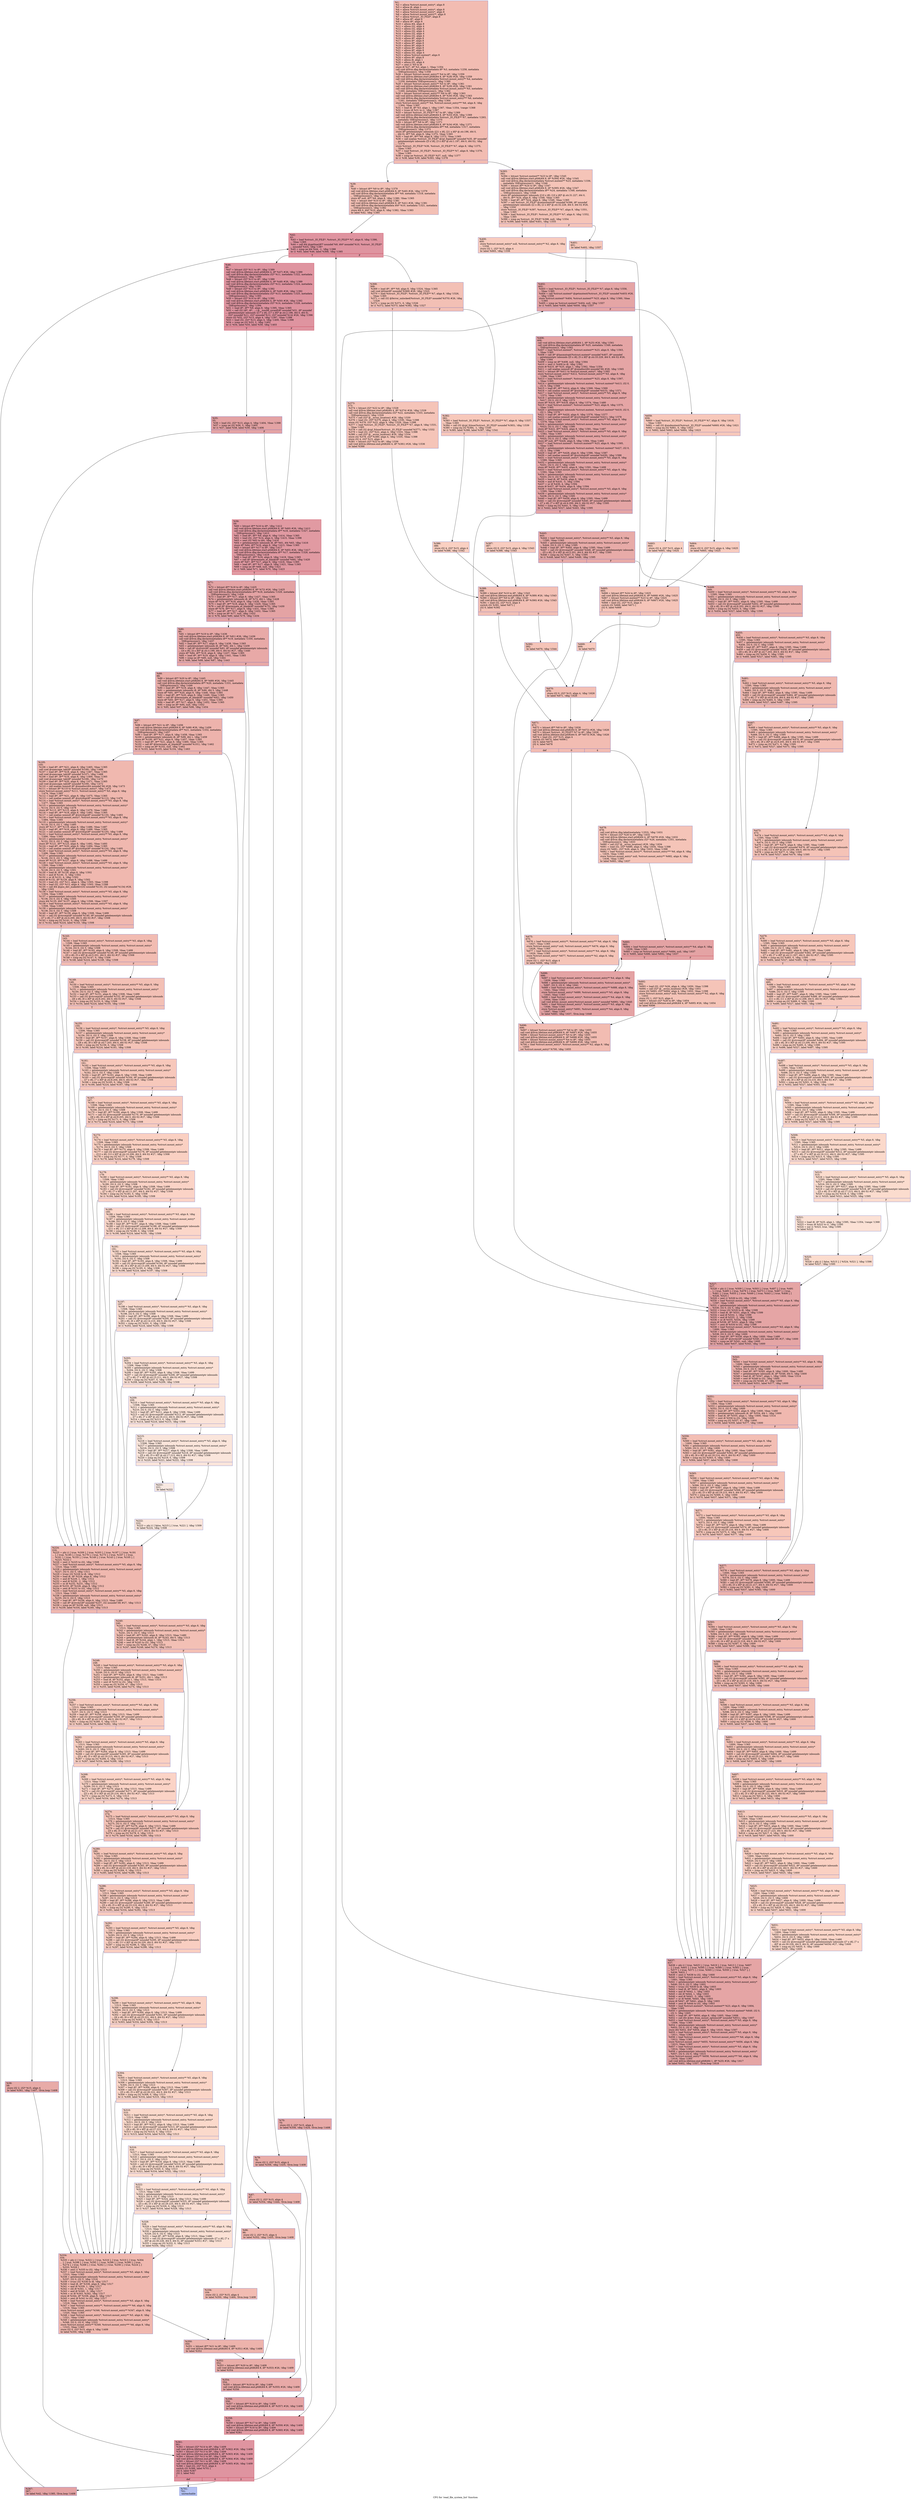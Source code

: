 digraph "CFG for 'read_file_system_list' function" {
	label="CFG for 'read_file_system_list' function";

	Node0x12d2b30 [shape=record,color="#3d50c3ff", style=filled, fillcolor="#e1675170",label="{%1:\l  %2 = alloca %struct.mount_entry*, align 8\l  %3 = alloca i8, align 1\l  %4 = alloca %struct.mount_entry*, align 8\l  %5 = alloca %struct.mount_entry*, align 8\l  %6 = alloca %struct.mount_entry**, align 8\l  %7 = alloca %struct._IO_FILE*, align 8\l  %8 = alloca i8*, align 8\l  %9 = alloca i8*, align 8\l  %10 = alloca i64, align 8\l  %11 = alloca i32, align 4\l  %12 = alloca i32, align 4\l  %13 = alloca i32, align 4\l  %14 = alloca i32, align 4\l  %15 = alloca i32, align 4\l  %16 = alloca i8*, align 8\l  %17 = alloca i8*, align 8\l  %18 = alloca i8*, align 8\l  %19 = alloca i8*, align 8\l  %20 = alloca i8*, align 8\l  %21 = alloca i8*, align 8\l  %22 = alloca i32, align 4\l  %23 = alloca %struct.mntent*, align 8\l  %24 = alloca i8*, align 8\l  %25 = alloca i8, align 1\l  %26 = alloca i32, align 4\l  %27 = zext i1 %0 to i8\l  store i8 %27, i8* %3, align 1, !tbaa !1354\l  call void @llvm.dbg.declare(metadata i8* %3, metadata !1258, metadata\l... !DIExpression()), !dbg !1358\l  %28 = bitcast %struct.mount_entry** %4 to i8*, !dbg !1359\l  call void @llvm.lifetime.start.p0i8(i64 8, i8* %28) #26, !dbg !1359\l  call void @llvm.dbg.declare(metadata %struct.mount_entry** %4, metadata\l... !1259, metadata !DIExpression()), !dbg !1360\l  %29 = bitcast %struct.mount_entry** %5 to i8*, !dbg !1361\l  call void @llvm.lifetime.start.p0i8(i64 8, i8* %29) #26, !dbg !1361\l  call void @llvm.dbg.declare(metadata %struct.mount_entry** %5, metadata\l... !1260, metadata !DIExpression()), !dbg !1362\l  %30 = bitcast %struct.mount_entry*** %6 to i8*, !dbg !1363\l  call void @llvm.lifetime.start.p0i8(i64 8, i8* %30) #26, !dbg !1363\l  call void @llvm.dbg.declare(metadata %struct.mount_entry*** %6, metadata\l... !1261, metadata !DIExpression()), !dbg !1364\l  store %struct.mount_entry** %4, %struct.mount_entry*** %6, align 8, !dbg\l... !1364, !tbaa !1365\l  %31 = load i8, i8* %3, align 1, !dbg !1367, !tbaa !1354, !range !1368\l  %32 = trunc i8 %31 to i1, !dbg !1367\l  %33 = bitcast %struct._IO_FILE** %7 to i8*, !dbg !1369\l  call void @llvm.lifetime.start.p0i8(i64 8, i8* %33) #26, !dbg !1369\l  call void @llvm.dbg.declare(metadata %struct._IO_FILE** %7, metadata !1263,\l... metadata !DIExpression()), !dbg !1370\l  %34 = bitcast i8** %8 to i8*, !dbg !1371\l  call void @llvm.lifetime.start.p0i8(i64 8, i8* %34) #26, !dbg !1371\l  call void @llvm.dbg.declare(metadata i8** %8, metadata !1317, metadata\l... !DIExpression()), !dbg !1372\l  store i8* getelementptr inbounds ([21 x i8], [21 x i8]* @.str.196, i64 0,\l... i64 0), i8** %8, align 8, !dbg !1372, !tbaa !1365\l  %35 = load i8*, i8** %8, align 8, !dbg !1373, !tbaa !1365\l  %36 = call noalias %struct._IO_FILE* @rpl_fopen(i8* noundef %35, i8* noundef\l... getelementptr inbounds ([3 x i8], [3 x i8]* @.str.1.197, i64 0, i64 0)), !dbg\l... !1374\l  store %struct._IO_FILE* %36, %struct._IO_FILE** %7, align 8, !dbg !1375,\l... !tbaa !1365\l  %37 = load %struct._IO_FILE*, %struct._IO_FILE** %7, align 8, !dbg !1376,\l... !tbaa !1365\l  %38 = icmp ne %struct._IO_FILE* %37, null, !dbg !1377\l  br i1 %38, label %39, label %393, !dbg !1378\l|{<s0>T|<s1>F}}"];
	Node0x12d2b30:s0 -> Node0x12d2f20;
	Node0x12d2b30:s1 -> Node0x12d4280;
	Node0x12d2f20 [shape=record,color="#3d50c3ff", style=filled, fillcolor="#e5705870",label="{%39:\l39:                                               \l  %40 = bitcast i8** %9 to i8*, !dbg !1379\l  call void @llvm.lifetime.start.p0i8(i64 8, i8* %40) #26, !dbg !1379\l  call void @llvm.dbg.declare(metadata i8** %9, metadata !1318, metadata\l... !DIExpression()), !dbg !1380\l  store i8* null, i8** %9, align 8, !dbg !1380, !tbaa !1365\l  %41 = bitcast i64* %10 to i8*, !dbg !1381\l  call void @llvm.lifetime.start.p0i8(i64 8, i8* %41) #26, !dbg !1381\l  call void @llvm.dbg.declare(metadata i64* %10, metadata !1321, metadata\l... !DIExpression()), !dbg !1382\l  store i64 0, i64* %10, align 8, !dbg !1382, !tbaa !1383\l  br label %42, !dbg !1385\l}"];
	Node0x12d2f20 -> Node0x12d2f70;
	Node0x12d2f70 [shape=record,color="#b70d28ff", style=filled, fillcolor="#b70d2870",label="{%42:\l42:                                               \l  %43 = load %struct._IO_FILE*, %struct._IO_FILE** %7, align 8, !dbg !1386,\l... !tbaa !1365\l  %44 = call i64 @getline(i8** noundef %9, i64* noundef %10, %struct._IO_FILE*\l... noundef %43), !dbg !1387\l  %45 = icmp ne i64 %44, -1, !dbg !1388\l  br i1 %45, label %46, label %368, !dbg !1385\l|{<s0>T|<s1>F}}"];
	Node0x12d2f70:s0 -> Node0x12d2fc0;
	Node0x12d2f70:s1 -> Node0x12d4050;
	Node0x12d2fc0 [shape=record,color="#b70d28ff", style=filled, fillcolor="#b70d2870",label="{%46:\l46:                                               \l  %47 = bitcast i32* %11 to i8*, !dbg !1389\l  call void @llvm.lifetime.start.p0i8(i64 4, i8* %47) #26, !dbg !1389\l  call void @llvm.dbg.declare(metadata i32* %11, metadata !1322, metadata\l... !DIExpression()), !dbg !1390\l  %48 = bitcast i32* %12 to i8*, !dbg !1389\l  call void @llvm.lifetime.start.p0i8(i64 4, i8* %48) #26, !dbg !1389\l  call void @llvm.dbg.declare(metadata i32* %12, metadata !1324, metadata\l... !DIExpression()), !dbg !1391\l  %49 = bitcast i32* %13 to i8*, !dbg !1392\l  call void @llvm.lifetime.start.p0i8(i64 4, i8* %49) #26, !dbg !1392\l  call void @llvm.dbg.declare(metadata i32* %13, metadata !1325, metadata\l... !DIExpression()), !dbg !1393\l  %50 = bitcast i32* %14 to i8*, !dbg !1392\l  call void @llvm.lifetime.start.p0i8(i64 4, i8* %50) #26, !dbg !1392\l  call void @llvm.dbg.declare(metadata i32* %14, metadata !1326, metadata\l... !DIExpression()), !dbg !1394\l  %51 = load i8*, i8** %9, align 8, !dbg !1395, !tbaa !1365\l  %52 = call i32 (i8*, i8*, ...) @__isoc99_sscanf(i8* noundef %51, i8* noundef\l... getelementptr inbounds ([17 x i8], [17 x i8]* @.str.2.198, i64 0, i64 0),\l... i32* noundef %11, i32* noundef %12, i32* noundef %14) #26, !dbg !1396\l  store i32 %52, i32* %13, align 4, !dbg !1397, !tbaa !1398\l  %53 = load i32, i32* %13, align 4, !dbg !1400, !tbaa !1398\l  %54 = icmp ne i32 %53, 2, !dbg !1402\l  br i1 %54, label %55, label %59, !dbg !1403\l|{<s0>T|<s1>F}}"];
	Node0x12d2fc0:s0 -> Node0x12d3010;
	Node0x12d2fc0:s1 -> Node0x12d30b0;
	Node0x12d3010 [shape=record,color="#3d50c3ff", style=filled, fillcolor="#c32e3170",label="{%55:\l55:                                               \l  %56 = load i32, i32* %13, align 4, !dbg !1404, !tbaa !1398\l  %57 = icmp ne i32 %56, 3, !dbg !1405\l  br i1 %57, label %58, label %59, !dbg !1406\l|{<s0>T|<s1>F}}"];
	Node0x12d3010:s0 -> Node0x12d3060;
	Node0x12d3010:s1 -> Node0x12d30b0;
	Node0x12d3060 [shape=record,color="#3d50c3ff", style=filled, fillcolor="#cc403a70",label="{%58:\l58:                                               \l  store i32 2, i32* %15, align 4\l  br label %361, !dbg !1407, !llvm.loop !1408\l}"];
	Node0x12d3060 -> Node0x12d3fb0;
	Node0x12d30b0 [shape=record,color="#b70d28ff", style=filled, fillcolor="#bb1b2c70",label="{%59:\l59:                                               \l  %60 = bitcast i8** %16 to i8*, !dbg !1412\l  call void @llvm.lifetime.start.p0i8(i64 8, i8* %60) #26, !dbg !1412\l  call void @llvm.dbg.declare(metadata i8** %16, metadata !1327, metadata\l... !DIExpression()), !dbg !1413\l  %61 = load i8*, i8** %9, align 8, !dbg !1414, !tbaa !1365\l  %62 = load i32, i32* %14, align 4, !dbg !1415, !tbaa !1398\l  %63 = sext i32 %62 to i64, !dbg !1416\l  %64 = getelementptr inbounds i8, i8* %61, i64 %63, !dbg !1416\l  store i8* %64, i8** %16, align 8, !dbg !1413, !tbaa !1365\l  %65 = bitcast i8** %17 to i8*, !dbg !1417\l  call void @llvm.lifetime.start.p0i8(i64 8, i8* %65) #26, !dbg !1417\l  call void @llvm.dbg.declare(metadata i8** %17, metadata !1328, metadata\l... !DIExpression()), !dbg !1418\l  %66 = load i8*, i8** %16, align 8, !dbg !1419, !tbaa !1365\l  %67 = call i8* @terminate_at_blank(i8* noundef %66), !dbg !1420\l  store i8* %67, i8** %17, align 8, !dbg !1418, !tbaa !1365\l  %68 = load i8*, i8** %17, align 8, !dbg !1421, !tbaa !1365\l  %69 = icmp ne i8* %68, null, !dbg !1421\l  br i1 %69, label %71, label %70, !dbg !1423\l|{<s0>T|<s1>F}}"];
	Node0x12d30b0:s0 -> Node0x12d3150;
	Node0x12d30b0:s1 -> Node0x12d3100;
	Node0x12d3100 [shape=record,color="#3d50c3ff", style=filled, fillcolor="#ca3b3770",label="{%70:\l70:                                               \l  store i32 2, i32* %15, align 4\l  br label %358, !dbg !1424, !llvm.loop !1408\l}"];
	Node0x12d3100 -> Node0x12d3f60;
	Node0x12d3150 [shape=record,color="#3d50c3ff", style=filled, fillcolor="#c32e3170",label="{%71:\l71:                                               \l  %72 = bitcast i8** %18 to i8*, !dbg !1425\l  call void @llvm.lifetime.start.p0i8(i64 8, i8* %72) #26, !dbg !1425\l  call void @llvm.dbg.declare(metadata i8** %18, metadata !1329, metadata\l... !DIExpression()), !dbg !1426\l  %73 = load i8*, i8** %17, align 8, !dbg !1427, !tbaa !1365\l  %74 = getelementptr inbounds i8, i8* %73, i64 1, !dbg !1428\l  store i8* %74, i8** %18, align 8, !dbg !1426, !tbaa !1365\l  %75 = load i8*, i8** %18, align 8, !dbg !1429, !tbaa !1365\l  %76 = call i8* @terminate_at_blank(i8* noundef %75), !dbg !1430\l  store i8* %76, i8** %17, align 8, !dbg !1431, !tbaa !1365\l  %77 = load i8*, i8** %17, align 8, !dbg !1432, !tbaa !1365\l  %78 = icmp ne i8* %77, null, !dbg !1432\l  br i1 %78, label %80, label %79, !dbg !1434\l|{<s0>T|<s1>F}}"];
	Node0x12d3150:s0 -> Node0x12d31f0;
	Node0x12d3150:s1 -> Node0x12d31a0;
	Node0x12d31a0 [shape=record,color="#3d50c3ff", style=filled, fillcolor="#d0473d70",label="{%79:\l79:                                               \l  store i32 2, i32* %15, align 4\l  br label %356, !dbg !1435, !llvm.loop !1408\l}"];
	Node0x12d31a0 -> Node0x12d3f10;
	Node0x12d31f0 [shape=record,color="#3d50c3ff", style=filled, fillcolor="#ca3b3770",label="{%80:\l80:                                               \l  %81 = bitcast i8** %19 to i8*, !dbg !1436\l  call void @llvm.lifetime.start.p0i8(i64 8, i8* %81) #26, !dbg !1436\l  call void @llvm.dbg.declare(metadata i8** %19, metadata !1330, metadata\l... !DIExpression()), !dbg !1437\l  %82 = load i8*, i8** %17, align 8, !dbg !1438, !tbaa !1365\l  %83 = getelementptr inbounds i8, i8* %82, i64 1, !dbg !1439\l  %84 = call i8* @strstr(i8* noundef %83, i8* noundef getelementptr inbounds\l... ([4 x i8], [4 x i8]* @.str.3.199, i64 0, i64 0)) #27, !dbg !1440\l  store i8* %84, i8** %19, align 8, !dbg !1437, !tbaa !1365\l  %85 = load i8*, i8** %19, align 8, !dbg !1441, !tbaa !1365\l  %86 = icmp ne i8* %85, null, !dbg !1441\l  br i1 %86, label %88, label %87, !dbg !1443\l|{<s0>T|<s1>F}}"];
	Node0x12d31f0:s0 -> Node0x12d3290;
	Node0x12d31f0:s1 -> Node0x12d3240;
	Node0x12d3240 [shape=record,color="#3d50c3ff", style=filled, fillcolor="#d6524470",label="{%87:\l87:                                               \l  store i32 2, i32* %15, align 4\l  br label %354, !dbg !1444, !llvm.loop !1408\l}"];
	Node0x12d3240 -> Node0x12d3ec0;
	Node0x12d3290 [shape=record,color="#3d50c3ff", style=filled, fillcolor="#d0473d70",label="{%88:\l88:                                               \l  %89 = bitcast i8** %20 to i8*, !dbg !1445\l  call void @llvm.lifetime.start.p0i8(i64 8, i8* %89) #26, !dbg !1445\l  call void @llvm.dbg.declare(metadata i8** %20, metadata !1331, metadata\l... !DIExpression()), !dbg !1446\l  %90 = load i8*, i8** %19, align 8, !dbg !1447, !tbaa !1365\l  %91 = getelementptr inbounds i8, i8* %90, i64 3, !dbg !1448\l  store i8* %91, i8** %20, align 8, !dbg !1446, !tbaa !1365\l  %92 = load i8*, i8** %20, align 8, !dbg !1449, !tbaa !1365\l  %93 = call i8* @terminate_at_blank(i8* noundef %92), !dbg !1450\l  store i8* %93, i8** %17, align 8, !dbg !1451, !tbaa !1365\l  %94 = load i8*, i8** %17, align 8, !dbg !1452, !tbaa !1365\l  %95 = icmp ne i8* %94, null, !dbg !1452\l  br i1 %95, label %97, label %96, !dbg !1454\l|{<s0>T|<s1>F}}"];
	Node0x12d3290:s0 -> Node0x12d3330;
	Node0x12d3290:s1 -> Node0x12d32e0;
	Node0x12d32e0 [shape=record,color="#3d50c3ff", style=filled, fillcolor="#dc5d4a70",label="{%96:\l96:                                               \l  store i32 2, i32* %15, align 4\l  br label %352, !dbg !1455, !llvm.loop !1408\l}"];
	Node0x12d32e0 -> Node0x12d3e70;
	Node0x12d3330 [shape=record,color="#3d50c3ff", style=filled, fillcolor="#d6524470",label="{%97:\l97:                                               \l  %98 = bitcast i8** %21 to i8*, !dbg !1456\l  call void @llvm.lifetime.start.p0i8(i64 8, i8* %98) #26, !dbg !1456\l  call void @llvm.dbg.declare(metadata i8** %21, metadata !1332, metadata\l... !DIExpression()), !dbg !1457\l  %99 = load i8*, i8** %17, align 8, !dbg !1458, !tbaa !1365\l  %100 = getelementptr inbounds i8, i8* %99, i64 1, !dbg !1459\l  store i8* %100, i8** %21, align 8, !dbg !1457, !tbaa !1365\l  %101 = load i8*, i8** %21, align 8, !dbg !1460, !tbaa !1365\l  %102 = call i8* @terminate_at_blank(i8* noundef %101), !dbg !1462\l  %103 = icmp ne i8* %102, null, !dbg !1462\l  br i1 %103, label %105, label %104, !dbg !1463\l|{<s0>T|<s1>F}}"];
	Node0x12d3330:s0 -> Node0x12d33d0;
	Node0x12d3330:s1 -> Node0x12d3380;
	Node0x12d3380 [shape=record,color="#3d50c3ff", style=filled, fillcolor="#e1675170",label="{%104:\l104:                                              \l  store i32 2, i32* %15, align 4\l  br label %350, !dbg !1464, !llvm.loop !1408\l}"];
	Node0x12d3380 -> Node0x12d3e20;
	Node0x12d33d0 [shape=record,color="#3d50c3ff", style=filled, fillcolor="#dc5d4a70",label="{%105:\l105:                                              \l  %106 = load i8*, i8** %21, align 8, !dbg !1465, !tbaa !1365\l  call void @unescape_tab(i8* noundef %106), !dbg !1466\l  %107 = load i8*, i8** %18, align 8, !dbg !1467, !tbaa !1365\l  call void @unescape_tab(i8* noundef %107), !dbg !1468\l  %108 = load i8*, i8** %16, align 8, !dbg !1469, !tbaa !1365\l  call void @unescape_tab(i8* noundef %108), !dbg !1470\l  %109 = load i8*, i8** %20, align 8, !dbg !1471, !tbaa !1365\l  call void @unescape_tab(i8* noundef %109), !dbg !1472\l  %110 = call noalias nonnull i8* @xmalloc(i64 noundef 56) #28, !dbg !1473\l  %111 = bitcast i8* %110 to %struct.mount_entry*, !dbg !1473\l  store %struct.mount_entry* %111, %struct.mount_entry** %5, align 8, !dbg\l... !1474, !tbaa !1365\l  %112 = load i8*, i8** %21, align 8, !dbg !1475, !tbaa !1365\l  %113 = call noalias nonnull i8* @xstrdup(i8* noundef %112), !dbg !1476\l  %114 = load %struct.mount_entry*, %struct.mount_entry** %5, align 8, !dbg\l... !1477, !tbaa !1365\l  %115 = getelementptr inbounds %struct.mount_entry, %struct.mount_entry*\l... %114, i32 0, i32 0, !dbg !1478\l  store i8* %113, i8** %115, align 8, !dbg !1479, !tbaa !1480\l  %116 = load i8*, i8** %18, align 8, !dbg !1482, !tbaa !1365\l  %117 = call noalias nonnull i8* @xstrdup(i8* noundef %116), !dbg !1483\l  %118 = load %struct.mount_entry*, %struct.mount_entry** %5, align 8, !dbg\l... !1484, !tbaa !1365\l  %119 = getelementptr inbounds %struct.mount_entry, %struct.mount_entry*\l... %118, i32 0, i32 1, !dbg !1485\l  store i8* %117, i8** %119, align 8, !dbg !1486, !tbaa !1487\l  %120 = load i8*, i8** %16, align 8, !dbg !1488, !tbaa !1365\l  %121 = call noalias nonnull i8* @xstrdup(i8* noundef %120), !dbg !1489\l  %122 = load %struct.mount_entry*, %struct.mount_entry** %5, align 8, !dbg\l... !1490, !tbaa !1365\l  %123 = getelementptr inbounds %struct.mount_entry, %struct.mount_entry*\l... %122, i32 0, i32 2, !dbg !1491\l  store i8* %121, i8** %123, align 8, !dbg !1492, !tbaa !1493\l  %124 = load i8*, i8** %20, align 8, !dbg !1494, !tbaa !1365\l  %125 = call noalias nonnull i8* @xstrdup(i8* noundef %124), !dbg !1495\l  %126 = load %struct.mount_entry*, %struct.mount_entry** %5, align 8, !dbg\l... !1496, !tbaa !1365\l  %127 = getelementptr inbounds %struct.mount_entry, %struct.mount_entry*\l... %126, i32 0, i32 3, !dbg !1497\l  store i8* %125, i8** %127, align 8, !dbg !1498, !tbaa !1499\l  %128 = load %struct.mount_entry*, %struct.mount_entry** %5, align 8, !dbg\l... !1500, !tbaa !1365\l  %129 = getelementptr inbounds %struct.mount_entry, %struct.mount_entry*\l... %128, i32 0, i32 5, !dbg !1501\l  %130 = load i8, i8* %129, align 8, !dbg !1502\l  %131 = and i8 %130, -5, !dbg !1502\l  %132 = or i8 %131, 4, !dbg !1502\l  store i8 %132, i8* %129, align 8, !dbg !1502\l  %133 = load i32, i32* %11, align 4, !dbg !1503, !tbaa !1398\l  %134 = load i32, i32* %12, align 4, !dbg !1503, !tbaa !1398\l  %135 = call i64 @gnu_dev_makedev(i32 noundef %133, i32 noundef %134) #29,\l... !dbg !1503\l  %136 = load %struct.mount_entry*, %struct.mount_entry** %5, align 8, !dbg\l... !1504, !tbaa !1365\l  %137 = getelementptr inbounds %struct.mount_entry, %struct.mount_entry*\l... %136, i32 0, i32 4, !dbg !1505\l  store i64 %135, i64* %137, align 8, !dbg !1506, !tbaa !1507\l  %138 = load %struct.mount_entry*, %struct.mount_entry** %5, align 8, !dbg\l... !1508, !tbaa !1365\l  %139 = getelementptr inbounds %struct.mount_entry, %struct.mount_entry*\l... %138, i32 0, i32 3, !dbg !1508\l  %140 = load i8*, i8** %139, align 8, !dbg !1508, !tbaa !1499\l  %141 = call i32 @strcmp(i8* noundef %140, i8* noundef getelementptr inbounds\l... ([7 x i8], [7 x i8]* @.str.4.200, i64 0, i64 0)) #27, !dbg !1508\l  %142 = icmp eq i32 %141, 0, !dbg !1508\l  br i1 %142, label %224, label %143, !dbg !1508\l|{<s0>T|<s1>F}}"];
	Node0x12d33d0:s0 -> Node0x12d38d0;
	Node0x12d33d0:s1 -> Node0x12d3420;
	Node0x12d3420 [shape=record,color="#3d50c3ff", style=filled, fillcolor="#e1675170",label="{%143:\l143:                                              \l  %144 = load %struct.mount_entry*, %struct.mount_entry** %5, align 8, !dbg\l... !1508, !tbaa !1365\l  %145 = getelementptr inbounds %struct.mount_entry, %struct.mount_entry*\l... %144, i32 0, i32 3, !dbg !1508\l  %146 = load i8*, i8** %145, align 8, !dbg !1508, !tbaa !1499\l  %147 = call i32 @strcmp(i8* noundef %146, i8* noundef getelementptr inbounds\l... ([5 x i8], [5 x i8]* @.str.5.201, i64 0, i64 0)) #27, !dbg !1508\l  %148 = icmp eq i32 %147, 0, !dbg !1508\l  br i1 %148, label %224, label %149, !dbg !1508\l|{<s0>T|<s1>F}}"];
	Node0x12d3420:s0 -> Node0x12d38d0;
	Node0x12d3420:s1 -> Node0x12d3470;
	Node0x12d3470 [shape=record,color="#3d50c3ff", style=filled, fillcolor="#e5705870",label="{%149:\l149:                                              \l  %150 = load %struct.mount_entry*, %struct.mount_entry** %5, align 8, !dbg\l... !1508, !tbaa !1365\l  %151 = getelementptr inbounds %struct.mount_entry, %struct.mount_entry*\l... %150, i32 0, i32 3, !dbg !1508\l  %152 = load i8*, i8** %151, align 8, !dbg !1508, !tbaa !1499\l  %153 = call i32 @strcmp(i8* noundef %152, i8* noundef getelementptr inbounds\l... ([6 x i8], [6 x i8]* @.str.6.202, i64 0, i64 0)) #27, !dbg !1508\l  %154 = icmp eq i32 %153, 0, !dbg !1508\l  br i1 %154, label %224, label %155, !dbg !1508\l|{<s0>T|<s1>F}}"];
	Node0x12d3470:s0 -> Node0x12d38d0;
	Node0x12d3470:s1 -> Node0x12d34c0;
	Node0x12d34c0 [shape=record,color="#3d50c3ff", style=filled, fillcolor="#e97a5f70",label="{%155:\l155:                                              \l  %156 = load %struct.mount_entry*, %struct.mount_entry** %5, align 8, !dbg\l... !1508, !tbaa !1365\l  %157 = getelementptr inbounds %struct.mount_entry, %struct.mount_entry*\l... %156, i32 0, i32 3, !dbg !1508\l  %158 = load i8*, i8** %157, align 8, !dbg !1508, !tbaa !1499\l  %159 = call i32 @strcmp(i8* noundef %158, i8* noundef getelementptr inbounds\l... ([8 x i8], [8 x i8]* @.str.7.203, i64 0, i64 0)) #27, !dbg !1508\l  %160 = icmp eq i32 %159, 0, !dbg !1508\l  br i1 %160, label %224, label %161, !dbg !1508\l|{<s0>T|<s1>F}}"];
	Node0x12d34c0:s0 -> Node0x12d38d0;
	Node0x12d34c0:s1 -> Node0x12d3510;
	Node0x12d3510 [shape=record,color="#3d50c3ff", style=filled, fillcolor="#ed836670",label="{%161:\l161:                                              \l  %162 = load %struct.mount_entry*, %struct.mount_entry** %5, align 8, !dbg\l... !1508, !tbaa !1365\l  %163 = getelementptr inbounds %struct.mount_entry, %struct.mount_entry*\l... %162, i32 0, i32 3, !dbg !1508\l  %164 = load i8*, i8** %163, align 8, !dbg !1508, !tbaa !1499\l  %165 = call i32 @strcmp(i8* noundef %164, i8* noundef getelementptr inbounds\l... ([7 x i8], [7 x i8]* @.str.8.204, i64 0, i64 0)) #27, !dbg !1508\l  %166 = icmp eq i32 %165, 0, !dbg !1508\l  br i1 %166, label %224, label %167, !dbg !1508\l|{<s0>T|<s1>F}}"];
	Node0x12d3510:s0 -> Node0x12d38d0;
	Node0x12d3510:s1 -> Node0x12d3560;
	Node0x12d3560 [shape=record,color="#3d50c3ff", style=filled, fillcolor="#f08b6e70",label="{%167:\l167:                                              \l  %168 = load %struct.mount_entry*, %struct.mount_entry** %5, align 8, !dbg\l... !1508, !tbaa !1365\l  %169 = getelementptr inbounds %struct.mount_entry, %struct.mount_entry*\l... %168, i32 0, i32 3, !dbg !1508\l  %170 = load i8*, i8** %169, align 8, !dbg !1508, !tbaa !1499\l  %171 = call i32 @strcmp(i8* noundef %170, i8* noundef getelementptr inbounds\l... ([8 x i8], [8 x i8]* @.str.9.205, i64 0, i64 0)) #27, !dbg !1508\l  %172 = icmp eq i32 %171, 0, !dbg !1508\l  br i1 %172, label %224, label %173, !dbg !1508\l|{<s0>T|<s1>F}}"];
	Node0x12d3560:s0 -> Node0x12d38d0;
	Node0x12d3560:s1 -> Node0x12d35b0;
	Node0x12d35b0 [shape=record,color="#3d50c3ff", style=filled, fillcolor="#f3947570",label="{%173:\l173:                                              \l  %174 = load %struct.mount_entry*, %struct.mount_entry** %5, align 8, !dbg\l... !1508, !tbaa !1365\l  %175 = getelementptr inbounds %struct.mount_entry, %struct.mount_entry*\l... %174, i32 0, i32 3, !dbg !1508\l  %176 = load i8*, i8** %175, align 8, !dbg !1508, !tbaa !1499\l  %177 = call i32 @strcmp(i8* noundef %176, i8* noundef getelementptr inbounds\l... ([12 x i8], [12 x i8]* @.str.10.206, i64 0, i64 0)) #27, !dbg !1508\l  %178 = icmp eq i32 %177, 0, !dbg !1508\l  br i1 %178, label %224, label %179, !dbg !1508\l|{<s0>T|<s1>F}}"];
	Node0x12d35b0:s0 -> Node0x12d38d0;
	Node0x12d35b0:s1 -> Node0x12d3600;
	Node0x12d3600 [shape=record,color="#3d50c3ff", style=filled, fillcolor="#f59c7d70",label="{%179:\l179:                                              \l  %180 = load %struct.mount_entry*, %struct.mount_entry** %5, align 8, !dbg\l... !1508, !tbaa !1365\l  %181 = getelementptr inbounds %struct.mount_entry, %struct.mount_entry*\l... %180, i32 0, i32 3, !dbg !1508\l  %182 = load i8*, i8** %181, align 8, !dbg !1508, !tbaa !1499\l  %183 = call i32 @strcmp(i8* noundef %182, i8* noundef getelementptr inbounds\l... ([7 x i8], [7 x i8]* @.str.11.207, i64 0, i64 0)) #27, !dbg !1508\l  %184 = icmp eq i32 %183, 0, !dbg !1508\l  br i1 %184, label %224, label %185, !dbg !1508\l|{<s0>T|<s1>F}}"];
	Node0x12d3600:s0 -> Node0x12d38d0;
	Node0x12d3600:s1 -> Node0x12d3650;
	Node0x12d3650 [shape=record,color="#3d50c3ff", style=filled, fillcolor="#f6a38570",label="{%185:\l185:                                              \l  %186 = load %struct.mount_entry*, %struct.mount_entry** %5, align 8, !dbg\l... !1508, !tbaa !1365\l  %187 = getelementptr inbounds %struct.mount_entry, %struct.mount_entry*\l... %186, i32 0, i32 3, !dbg !1508\l  %188 = load i8*, i8** %187, align 8, !dbg !1508, !tbaa !1499\l  %189 = call i32 @strcmp(i8* noundef %188, i8* noundef getelementptr inbounds\l... ([11 x i8], [11 x i8]* @.str.12.208, i64 0, i64 0)) #27, !dbg !1508\l  %190 = icmp eq i32 %189, 0, !dbg !1508\l  br i1 %190, label %224, label %191, !dbg !1508\l|{<s0>T|<s1>F}}"];
	Node0x12d3650:s0 -> Node0x12d38d0;
	Node0x12d3650:s1 -> Node0x12d36a0;
	Node0x12d36a0 [shape=record,color="#3d50c3ff", style=filled, fillcolor="#f7ac8e70",label="{%191:\l191:                                              \l  %192 = load %struct.mount_entry*, %struct.mount_entry** %5, align 8, !dbg\l... !1508, !tbaa !1365\l  %193 = getelementptr inbounds %struct.mount_entry, %struct.mount_entry*\l... %192, i32 0, i32 3, !dbg !1508\l  %194 = load i8*, i8** %193, align 8, !dbg !1508, !tbaa !1499\l  %195 = call i32 @strcmp(i8* noundef %194, i8* noundef getelementptr inbounds\l... ([6 x i8], [6 x i8]* @.str.13.209, i64 0, i64 0)) #27, !dbg !1508\l  %196 = icmp eq i32 %195, 0, !dbg !1508\l  br i1 %196, label %224, label %197, !dbg !1508\l|{<s0>T|<s1>F}}"];
	Node0x12d36a0:s0 -> Node0x12d38d0;
	Node0x12d36a0:s1 -> Node0x12d36f0;
	Node0x12d36f0 [shape=record,color="#3d50c3ff", style=filled, fillcolor="#f7b39670",label="{%197:\l197:                                              \l  %198 = load %struct.mount_entry*, %struct.mount_entry** %5, align 8, !dbg\l... !1508, !tbaa !1365\l  %199 = getelementptr inbounds %struct.mount_entry, %struct.mount_entry*\l... %198, i32 0, i32 3, !dbg !1508\l  %200 = load i8*, i8** %199, align 8, !dbg !1508, !tbaa !1499\l  %201 = call i32 @strcmp(i8* noundef %200, i8* noundef getelementptr inbounds\l... ([6 x i8], [6 x i8]* @.str.14.210, i64 0, i64 0)) #27, !dbg !1508\l  %202 = icmp eq i32 %201, 0, !dbg !1508\l  br i1 %202, label %224, label %203, !dbg !1508\l|{<s0>T|<s1>F}}"];
	Node0x12d36f0:s0 -> Node0x12d38d0;
	Node0x12d36f0:s1 -> Node0x12d3740;
	Node0x12d3740 [shape=record,color="#3d50c3ff", style=filled, fillcolor="#f7b99e70",label="{%203:\l203:                                              \l  %204 = load %struct.mount_entry*, %struct.mount_entry** %5, align 8, !dbg\l... !1508, !tbaa !1365\l  %205 = getelementptr inbounds %struct.mount_entry, %struct.mount_entry*\l... %204, i32 0, i32 3, !dbg !1508\l  %206 = load i8*, i8** %205, align 8, !dbg !1508, !tbaa !1499\l  %207 = call i32 @strcmp(i8* noundef %206, i8* noundef getelementptr inbounds\l... ([7 x i8], [7 x i8]* @.str.15.211, i64 0, i64 0)) #27, !dbg !1508\l  %208 = icmp eq i32 %207, 0, !dbg !1508\l  br i1 %208, label %224, label %209, !dbg !1508\l|{<s0>T|<s1>F}}"];
	Node0x12d3740:s0 -> Node0x12d38d0;
	Node0x12d3740:s1 -> Node0x12d3790;
	Node0x12d3790 [shape=record,color="#3d50c3ff", style=filled, fillcolor="#f6bfa670",label="{%209:\l209:                                              \l  %210 = load %struct.mount_entry*, %struct.mount_entry** %5, align 8, !dbg\l... !1508, !tbaa !1365\l  %211 = getelementptr inbounds %struct.mount_entry, %struct.mount_entry*\l... %210, i32 0, i32 3, !dbg !1508\l  %212 = load i8*, i8** %211, align 8, !dbg !1508, !tbaa !1499\l  %213 = call i32 @strcmp(i8* noundef %212, i8* noundef getelementptr inbounds\l... ([7 x i8], [7 x i8]* @.str.16.212, i64 0, i64 0)) #27, !dbg !1508\l  %214 = icmp eq i32 %213, 0, !dbg !1508\l  br i1 %214, label %224, label %215, !dbg !1508\l|{<s0>T|<s1>F}}"];
	Node0x12d3790:s0 -> Node0x12d38d0;
	Node0x12d3790:s1 -> Node0x12d37e0;
	Node0x12d37e0 [shape=record,color="#3d50c3ff", style=filled, fillcolor="#f4c5ad70",label="{%215:\l215:                                              \l  %216 = load %struct.mount_entry*, %struct.mount_entry** %5, align 8, !dbg\l... !1508, !tbaa !1365\l  %217 = getelementptr inbounds %struct.mount_entry, %struct.mount_entry*\l... %216, i32 0, i32 3, !dbg !1508\l  %218 = load i8*, i8** %217, align 8, !dbg !1508, !tbaa !1499\l  %219 = call i32 @strcmp(i8* noundef %218, i8* noundef getelementptr inbounds\l... ([5 x i8], [5 x i8]* @.str.17.213, i64 0, i64 0)) #27, !dbg !1508\l  %220 = icmp eq i32 %219, 0, !dbg !1508\l  br i1 %220, label %221, label %222, !dbg !1508\l|{<s0>T|<s1>F}}"];
	Node0x12d37e0:s0 -> Node0x12d3830;
	Node0x12d37e0:s1 -> Node0x12d3880;
	Node0x12d3830 [shape=record,color="#3d50c3ff", style=filled, fillcolor="#efcebd70",label="{%221:\l221:                                              \l  br label %222\l}"];
	Node0x12d3830 -> Node0x12d3880;
	Node0x12d3880 [shape=record,color="#3d50c3ff", style=filled, fillcolor="#f4c5ad70",label="{%222:\l222:                                              \l  %223 = phi i1 [ false, %215 ], [ true, %221 ], !dbg !1509\l  br label %224, !dbg !1508\l}"];
	Node0x12d3880 -> Node0x12d38d0;
	Node0x12d38d0 [shape=record,color="#3d50c3ff", style=filled, fillcolor="#dc5d4a70",label="{%224:\l224:                                              \l  %225 = phi i1 [ true, %209 ], [ true, %203 ], [ true, %197 ], [ true, %191\l... ], [ true, %185 ], [ true, %179 ], [ true, %173 ], [ true, %167 ], [ true,\l... %161 ], [ true, %155 ], [ true, %149 ], [ true, %143 ], [ true, %105 ], [\l... %223, %222 ]\l  %226 = zext i1 %225 to i32, !dbg !1508\l  %227 = load %struct.mount_entry*, %struct.mount_entry** %5, align 8, !dbg\l... !1510, !tbaa !1365\l  %228 = getelementptr inbounds %struct.mount_entry, %struct.mount_entry*\l... %227, i32 0, i32 5, !dbg !1511\l  %229 = trunc i32 %226 to i8, !dbg !1512\l  %230 = load i8, i8* %228, align 8, !dbg !1512\l  %231 = and i8 %229, 1, !dbg !1512\l  %232 = and i8 %230, -2, !dbg !1512\l  %233 = or i8 %232, %231, !dbg !1512\l  store i8 %233, i8* %228, align 8, !dbg !1512\l  %234 = zext i8 %231 to i32, !dbg !1512\l  %235 = load %struct.mount_entry*, %struct.mount_entry** %5, align 8, !dbg\l... !1513, !tbaa !1365\l  %236 = getelementptr inbounds %struct.mount_entry, %struct.mount_entry*\l... %235, i32 0, i32 0, !dbg !1513\l  %237 = load i8*, i8** %236, align 8, !dbg !1513, !tbaa !1480\l  %238 = call i8* @strchr(i8* noundef %237, i32 noundef 58) #27, !dbg !1513\l  %239 = icmp ne i8* %238, null, !dbg !1513\l  br i1 %239, label %334, label %240, !dbg !1513\l|{<s0>T|<s1>F}}"];
	Node0x12d38d0:s0 -> Node0x12d3dd0;
	Node0x12d38d0:s1 -> Node0x12d3920;
	Node0x12d3920 [shape=record,color="#3d50c3ff", style=filled, fillcolor="#e5705870",label="{%240:\l240:                                              \l  %241 = load %struct.mount_entry*, %struct.mount_entry** %5, align 8, !dbg\l... !1513, !tbaa !1365\l  %242 = getelementptr inbounds %struct.mount_entry, %struct.mount_entry*\l... %241, i32 0, i32 0, !dbg !1513\l  %243 = load i8*, i8** %242, align 8, !dbg !1513, !tbaa !1480\l  %244 = getelementptr inbounds i8, i8* %243, i64 0, !dbg !1513\l  %245 = load i8, i8* %244, align 1, !dbg !1513, !tbaa !1514\l  %246 = sext i8 %245 to i32, !dbg !1513\l  %247 = icmp eq i32 %246, 47, !dbg !1513\l  br i1 %247, label %248, label %274, !dbg !1513\l|{<s0>T|<s1>F}}"];
	Node0x12d3920:s0 -> Node0x12d3970;
	Node0x12d3920:s1 -> Node0x12d3ab0;
	Node0x12d3970 [shape=record,color="#3d50c3ff", style=filled, fillcolor="#ec7f6370",label="{%248:\l248:                                              \l  %249 = load %struct.mount_entry*, %struct.mount_entry** %5, align 8, !dbg\l... !1513, !tbaa !1365\l  %250 = getelementptr inbounds %struct.mount_entry, %struct.mount_entry*\l... %249, i32 0, i32 0, !dbg !1513\l  %251 = load i8*, i8** %250, align 8, !dbg !1513, !tbaa !1480\l  %252 = getelementptr inbounds i8, i8* %251, i64 1, !dbg !1513\l  %253 = load i8, i8* %252, align 1, !dbg !1513, !tbaa !1514\l  %254 = sext i8 %253 to i32, !dbg !1513\l  %255 = icmp eq i32 %254, 47, !dbg !1513\l  br i1 %255, label %256, label %274, !dbg !1513\l|{<s0>T|<s1>F}}"];
	Node0x12d3970:s0 -> Node0x12d39c0;
	Node0x12d3970:s1 -> Node0x12d3ab0;
	Node0x12d39c0 [shape=record,color="#3d50c3ff", style=filled, fillcolor="#f08b6e70",label="{%256:\l256:                                              \l  %257 = load %struct.mount_entry*, %struct.mount_entry** %5, align 8, !dbg\l... !1513, !tbaa !1365\l  %258 = getelementptr inbounds %struct.mount_entry, %struct.mount_entry*\l... %257, i32 0, i32 3, !dbg !1513\l  %259 = load i8*, i8** %258, align 8, !dbg !1513, !tbaa !1499\l  %260 = call i32 @strcmp(i8* noundef %259, i8* noundef getelementptr inbounds\l... ([6 x i8], [6 x i8]* @.str.18.214, i64 0, i64 0)) #27, !dbg !1513\l  %261 = icmp eq i32 %260, 0, !dbg !1513\l  br i1 %261, label %334, label %262, !dbg !1513\l|{<s0>T|<s1>F}}"];
	Node0x12d39c0:s0 -> Node0x12d3dd0;
	Node0x12d39c0:s1 -> Node0x12d3a10;
	Node0x12d3a10 [shape=record,color="#3d50c3ff", style=filled, fillcolor="#f3947570",label="{%262:\l262:                                              \l  %263 = load %struct.mount_entry*, %struct.mount_entry** %5, align 8, !dbg\l... !1513, !tbaa !1365\l  %264 = getelementptr inbounds %struct.mount_entry, %struct.mount_entry*\l... %263, i32 0, i32 3, !dbg !1513\l  %265 = load i8*, i8** %264, align 8, !dbg !1513, !tbaa !1499\l  %266 = call i32 @strcmp(i8* noundef %265, i8* noundef getelementptr inbounds\l... ([5 x i8], [5 x i8]* @.str.19.215, i64 0, i64 0)) #27, !dbg !1513\l  %267 = icmp eq i32 %266, 0, !dbg !1513\l  br i1 %267, label %334, label %268, !dbg !1513\l|{<s0>T|<s1>F}}"];
	Node0x12d3a10:s0 -> Node0x12d3dd0;
	Node0x12d3a10:s1 -> Node0x12d3a60;
	Node0x12d3a60 [shape=record,color="#3d50c3ff", style=filled, fillcolor="#f59c7d70",label="{%268:\l268:                                              \l  %269 = load %struct.mount_entry*, %struct.mount_entry** %5, align 8, !dbg\l... !1513, !tbaa !1365\l  %270 = getelementptr inbounds %struct.mount_entry, %struct.mount_entry*\l... %269, i32 0, i32 3, !dbg !1513\l  %271 = load i8*, i8** %270, align 8, !dbg !1513, !tbaa !1499\l  %272 = call i32 @strcmp(i8* noundef %271, i8* noundef getelementptr inbounds\l... ([5 x i8], [5 x i8]* @.str.20.216, i64 0, i64 0)) #27, !dbg !1513\l  %273 = icmp eq i32 %272, 0, !dbg !1513\l  br i1 %273, label %334, label %274, !dbg !1513\l|{<s0>T|<s1>F}}"];
	Node0x12d3a60:s0 -> Node0x12d3dd0;
	Node0x12d3a60:s1 -> Node0x12d3ab0;
	Node0x12d3ab0 [shape=record,color="#3d50c3ff", style=filled, fillcolor="#e8765c70",label="{%274:\l274:                                              \l  %275 = load %struct.mount_entry*, %struct.mount_entry** %5, align 8, !dbg\l... !1513, !tbaa !1365\l  %276 = getelementptr inbounds %struct.mount_entry, %struct.mount_entry*\l... %275, i32 0, i32 3, !dbg !1513\l  %277 = load i8*, i8** %276, align 8, !dbg !1513, !tbaa !1499\l  %278 = call i32 @strcmp(i8* noundef %277, i8* noundef getelementptr inbounds\l... ([5 x i8], [5 x i8]* @.str.21.217, i64 0, i64 0)) #27, !dbg !1513\l  %279 = icmp eq i32 %278, 0, !dbg !1513\l  br i1 %279, label %334, label %280, !dbg !1513\l|{<s0>T|<s1>F}}"];
	Node0x12d3ab0:s0 -> Node0x12d3dd0;
	Node0x12d3ab0:s1 -> Node0x12d3b00;
	Node0x12d3b00 [shape=record,color="#3d50c3ff", style=filled, fillcolor="#ec7f6370",label="{%280:\l280:                                              \l  %281 = load %struct.mount_entry*, %struct.mount_entry** %5, align 8, !dbg\l... !1513, !tbaa !1365\l  %282 = getelementptr inbounds %struct.mount_entry, %struct.mount_entry*\l... %281, i32 0, i32 3, !dbg !1513\l  %283 = load i8*, i8** %282, align 8, !dbg !1513, !tbaa !1499\l  %284 = call i32 @strcmp(i8* noundef %283, i8* noundef getelementptr inbounds\l... ([4 x i8], [4 x i8]* @.str.22.218, i64 0, i64 0)) #27, !dbg !1513\l  %285 = icmp eq i32 %284, 0, !dbg !1513\l  br i1 %285, label %334, label %286, !dbg !1513\l|{<s0>T|<s1>F}}"];
	Node0x12d3b00:s0 -> Node0x12d3dd0;
	Node0x12d3b00:s1 -> Node0x12d3b50;
	Node0x12d3b50 [shape=record,color="#3d50c3ff", style=filled, fillcolor="#ef886b70",label="{%286:\l286:                                              \l  %287 = load %struct.mount_entry*, %struct.mount_entry** %5, align 8, !dbg\l... !1513, !tbaa !1365\l  %288 = getelementptr inbounds %struct.mount_entry, %struct.mount_entry*\l... %287, i32 0, i32 3, !dbg !1513\l  %289 = load i8*, i8** %288, align 8, !dbg !1513, !tbaa !1499\l  %290 = call i32 @strcmp(i8* noundef %289, i8* noundef getelementptr inbounds\l... ([5 x i8], [5 x i8]* @.str.23.219, i64 0, i64 0)) #27, !dbg !1513\l  %291 = icmp eq i32 %290, 0, !dbg !1513\l  br i1 %291, label %334, label %292, !dbg !1513\l|{<s0>T|<s1>F}}"];
	Node0x12d3b50:s0 -> Node0x12d3dd0;
	Node0x12d3b50:s1 -> Node0x12d3ba0;
	Node0x12d3ba0 [shape=record,color="#3d50c3ff", style=filled, fillcolor="#f2907270",label="{%292:\l292:                                              \l  %293 = load %struct.mount_entry*, %struct.mount_entry** %5, align 8, !dbg\l... !1513, !tbaa !1365\l  %294 = getelementptr inbounds %struct.mount_entry, %struct.mount_entry*\l... %293, i32 0, i32 3, !dbg !1513\l  %295 = load i8*, i8** %294, align 8, !dbg !1513, !tbaa !1499\l  %296 = call i32 @strcmp(i8* noundef %295, i8* noundef getelementptr inbounds\l... ([11 x i8], [11 x i8]* @.str.24.220, i64 0, i64 0)) #27, !dbg !1513\l  %297 = icmp eq i32 %296, 0, !dbg !1513\l  br i1 %297, label %334, label %298, !dbg !1513\l|{<s0>T|<s1>F}}"];
	Node0x12d3ba0:s0 -> Node0x12d3dd0;
	Node0x12d3ba0:s1 -> Node0x12d3bf0;
	Node0x12d3bf0 [shape=record,color="#3d50c3ff", style=filled, fillcolor="#f4987a70",label="{%298:\l298:                                              \l  %299 = load %struct.mount_entry*, %struct.mount_entry** %5, align 8, !dbg\l... !1513, !tbaa !1365\l  %300 = getelementptr inbounds %struct.mount_entry, %struct.mount_entry*\l... %299, i32 0, i32 3, !dbg !1513\l  %301 = load i8*, i8** %300, align 8, !dbg !1513, !tbaa !1499\l  %302 = call i32 @strcmp(i8* noundef %301, i8* noundef getelementptr inbounds\l... ([6 x i8], [6 x i8]* @.str.25.221, i64 0, i64 0)) #27, !dbg !1513\l  %303 = icmp eq i32 %302, 0, !dbg !1513\l  br i1 %303, label %334, label %304, !dbg !1513\l|{<s0>T|<s1>F}}"];
	Node0x12d3bf0:s0 -> Node0x12d3dd0;
	Node0x12d3bf0:s1 -> Node0x12d3c40;
	Node0x12d3c40 [shape=record,color="#3d50c3ff", style=filled, fillcolor="#f5a08170",label="{%304:\l304:                                              \l  %305 = load %struct.mount_entry*, %struct.mount_entry** %5, align 8, !dbg\l... !1513, !tbaa !1365\l  %306 = getelementptr inbounds %struct.mount_entry, %struct.mount_entry*\l... %305, i32 0, i32 3, !dbg !1513\l  %307 = load i8*, i8** %306, align 8, !dbg !1513, !tbaa !1499\l  %308 = call i32 @strcmp(i8* noundef %307, i8* noundef getelementptr inbounds\l... ([5 x i8], [5 x i8]* @.str.26.222, i64 0, i64 0)) #27, !dbg !1513\l  %309 = icmp eq i32 %308, 0, !dbg !1513\l  br i1 %309, label %334, label %310, !dbg !1513\l|{<s0>T|<s1>F}}"];
	Node0x12d3c40:s0 -> Node0x12d3dd0;
	Node0x12d3c40:s1 -> Node0x12d3c90;
	Node0x12d3c90 [shape=record,color="#3d50c3ff", style=filled, fillcolor="#f7a88970",label="{%310:\l310:                                              \l  %311 = load %struct.mount_entry*, %struct.mount_entry** %5, align 8, !dbg\l... !1513, !tbaa !1365\l  %312 = getelementptr inbounds %struct.mount_entry, %struct.mount_entry*\l... %311, i32 0, i32 3, !dbg !1513\l  %313 = load i8*, i8** %312, align 8, !dbg !1513, !tbaa !1499\l  %314 = call i32 @strcmp(i8* noundef %313, i8* noundef getelementptr inbounds\l... ([6 x i8], [6 x i8]* @.str.27.223, i64 0, i64 0)) #27, !dbg !1513\l  %315 = icmp eq i32 %314, 0, !dbg !1513\l  br i1 %315, label %334, label %316, !dbg !1513\l|{<s0>T|<s1>F}}"];
	Node0x12d3c90:s0 -> Node0x12d3dd0;
	Node0x12d3c90:s1 -> Node0x12d3ce0;
	Node0x12d3ce0 [shape=record,color="#3d50c3ff", style=filled, fillcolor="#f7af9170",label="{%316:\l316:                                              \l  %317 = load %struct.mount_entry*, %struct.mount_entry** %5, align 8, !dbg\l... !1513, !tbaa !1365\l  %318 = getelementptr inbounds %struct.mount_entry, %struct.mount_entry*\l... %317, i32 0, i32 3, !dbg !1513\l  %319 = load i8*, i8** %318, align 8, !dbg !1513, !tbaa !1499\l  %320 = call i32 @strcmp(i8* noundef %319, i8* noundef getelementptr inbounds\l... ([6 x i8], [6 x i8]* @.str.28.224, i64 0, i64 0)) #27, !dbg !1513\l  %321 = icmp eq i32 %320, 0, !dbg !1513\l  br i1 %321, label %334, label %322, !dbg !1513\l|{<s0>T|<s1>F}}"];
	Node0x12d3ce0:s0 -> Node0x12d3dd0;
	Node0x12d3ce0:s1 -> Node0x12d3d30;
	Node0x12d3d30 [shape=record,color="#3d50c3ff", style=filled, fillcolor="#f7b59970",label="{%322:\l322:                                              \l  %323 = load %struct.mount_entry*, %struct.mount_entry** %5, align 8, !dbg\l... !1513, !tbaa !1365\l  %324 = getelementptr inbounds %struct.mount_entry, %struct.mount_entry*\l... %323, i32 0, i32 3, !dbg !1513\l  %325 = load i8*, i8** %324, align 8, !dbg !1513, !tbaa !1499\l  %326 = call i32 @strcmp(i8* noundef %325, i8* noundef getelementptr inbounds\l... ([5 x i8], [5 x i8]* @.str.29.225, i64 0, i64 0)) #27, !dbg !1513\l  %327 = icmp eq i32 %326, 0, !dbg !1513\l  br i1 %327, label %334, label %328, !dbg !1513\l|{<s0>T|<s1>F}}"];
	Node0x12d3d30:s0 -> Node0x12d3dd0;
	Node0x12d3d30:s1 -> Node0x12d3d80;
	Node0x12d3d80 [shape=record,color="#3d50c3ff", style=filled, fillcolor="#f7bca170",label="{%328:\l328:                                              \l  %329 = load %struct.mount_entry*, %struct.mount_entry** %5, align 8, !dbg\l... !1513, !tbaa !1365\l  %330 = getelementptr inbounds %struct.mount_entry, %struct.mount_entry*\l... %329, i32 0, i32 0, !dbg !1513\l  %331 = load i8*, i8** %330, align 8, !dbg !1513, !tbaa !1480\l  %332 = call i32 @strcmp(i8* noundef getelementptr inbounds ([7 x i8], [7 x\l... i8]* @.str.30.226, i64 0, i64 0), i8* noundef %331) #27, !dbg !1513\l  %333 = icmp eq i32 %332, 0, !dbg !1513\l  br label %334, !dbg !1513\l}"];
	Node0x12d3d80 -> Node0x12d3dd0;
	Node0x12d3dd0 [shape=record,color="#3d50c3ff", style=filled, fillcolor="#dc5d4a70",label="{%334:\l334:                                              \l  %335 = phi i1 [ true, %322 ], [ true, %316 ], [ true, %310 ], [ true, %304\l... ], [ true, %298 ], [ true, %292 ], [ true, %286 ], [ true, %280 ], [ true,\l... %274 ], [ true, %268 ], [ true, %262 ], [ true, %256 ], [ true, %224 ], [\l... %333, %328 ]\l  %336 = zext i1 %335 to i32, !dbg !1513\l  %337 = load %struct.mount_entry*, %struct.mount_entry** %5, align 8, !dbg\l... !1515, !tbaa !1365\l  %338 = getelementptr inbounds %struct.mount_entry, %struct.mount_entry*\l... %337, i32 0, i32 5, !dbg !1516\l  %339 = trunc i32 %336 to i8, !dbg !1517\l  %340 = load i8, i8* %338, align 8, !dbg !1517\l  %341 = and i8 %339, 1, !dbg !1517\l  %342 = shl i8 %341, 1, !dbg !1517\l  %343 = and i8 %340, -3, !dbg !1517\l  %344 = or i8 %343, %342, !dbg !1517\l  store i8 %344, i8* %338, align 8, !dbg !1517\l  %345 = zext i8 %341 to i32, !dbg !1517\l  %346 = load %struct.mount_entry*, %struct.mount_entry** %5, align 8, !dbg\l... !1518, !tbaa !1365\l  %347 = load %struct.mount_entry**, %struct.mount_entry*** %6, align 8, !dbg\l... !1519, !tbaa !1365\l  store %struct.mount_entry* %346, %struct.mount_entry** %347, align 8, !dbg\l... !1520, !tbaa !1365\l  %348 = load %struct.mount_entry*, %struct.mount_entry** %5, align 8, !dbg\l... !1521, !tbaa !1365\l  %349 = getelementptr inbounds %struct.mount_entry, %struct.mount_entry*\l... %348, i32 0, i32 6, !dbg !1522\l  store %struct.mount_entry** %349, %struct.mount_entry*** %6, align 8, !dbg\l... !1523, !tbaa !1365\l  store i32 0, i32* %15, align 4, !dbg !1409\l  br label %350, !dbg !1409\l}"];
	Node0x12d3dd0 -> Node0x12d3e20;
	Node0x12d3e20 [shape=record,color="#3d50c3ff", style=filled, fillcolor="#d6524470",label="{%350:\l350:                                              \l  %351 = bitcast i8** %21 to i8*, !dbg !1409\l  call void @llvm.lifetime.end.p0i8(i64 8, i8* %351) #26, !dbg !1409\l  br label %352\l}"];
	Node0x12d3e20 -> Node0x12d3e70;
	Node0x12d3e70 [shape=record,color="#3d50c3ff", style=filled, fillcolor="#d0473d70",label="{%352:\l352:                                              \l  %353 = bitcast i8** %20 to i8*, !dbg !1409\l  call void @llvm.lifetime.end.p0i8(i64 8, i8* %353) #26, !dbg !1409\l  br label %354\l}"];
	Node0x12d3e70 -> Node0x12d3ec0;
	Node0x12d3ec0 [shape=record,color="#3d50c3ff", style=filled, fillcolor="#ca3b3770",label="{%354:\l354:                                              \l  %355 = bitcast i8** %19 to i8*, !dbg !1409\l  call void @llvm.lifetime.end.p0i8(i64 8, i8* %355) #26, !dbg !1409\l  br label %356\l}"];
	Node0x12d3ec0 -> Node0x12d3f10;
	Node0x12d3f10 [shape=record,color="#3d50c3ff", style=filled, fillcolor="#c32e3170",label="{%356:\l356:                                              \l  %357 = bitcast i8** %18 to i8*, !dbg !1409\l  call void @llvm.lifetime.end.p0i8(i64 8, i8* %357) #26, !dbg !1409\l  br label %358\l}"];
	Node0x12d3f10 -> Node0x12d3f60;
	Node0x12d3f60 [shape=record,color="#b70d28ff", style=filled, fillcolor="#bb1b2c70",label="{%358:\l358:                                              \l  %359 = bitcast i8** %17 to i8*, !dbg !1409\l  call void @llvm.lifetime.end.p0i8(i64 8, i8* %359) #26, !dbg !1409\l  %360 = bitcast i8** %16 to i8*, !dbg !1409\l  call void @llvm.lifetime.end.p0i8(i64 8, i8* %360) #26, !dbg !1409\l  br label %361\l}"];
	Node0x12d3f60 -> Node0x12d3fb0;
	Node0x12d3fb0 [shape=record,color="#b70d28ff", style=filled, fillcolor="#b70d2870",label="{%361:\l361:                                              \l  %362 = bitcast i32* %14 to i8*, !dbg !1409\l  call void @llvm.lifetime.end.p0i8(i64 4, i8* %362) #26, !dbg !1409\l  %363 = bitcast i32* %13 to i8*, !dbg !1409\l  call void @llvm.lifetime.end.p0i8(i64 4, i8* %363) #26, !dbg !1409\l  %364 = bitcast i32* %12 to i8*, !dbg !1409\l  call void @llvm.lifetime.end.p0i8(i64 4, i8* %364) #26, !dbg !1409\l  %365 = bitcast i32* %11 to i8*, !dbg !1409\l  call void @llvm.lifetime.end.p0i8(i64 4, i8* %365) #26, !dbg !1409\l  %366 = load i32, i32* %15, align 4\l  switch i32 %366, label %701 [\l    i32 0, label %367\l    i32 2, label %42\l  ]\l|{<s0>def|<s1>0|<s2>2}}"];
	Node0x12d3fb0:s0 -> Node0x12d5220;
	Node0x12d3fb0:s1 -> Node0x12d4000;
	Node0x12d3fb0:s2 -> Node0x12d2f70;
	Node0x12d4000 [shape=record,color="#3d50c3ff", style=filled, fillcolor="#c32e3170",label="{%367:\l367:                                              \l  br label %42, !dbg !1385, !llvm.loop !1408\l}"];
	Node0x12d4000 -> Node0x12d2f70;
	Node0x12d4050 [shape=record,color="#3d50c3ff", style=filled, fillcolor="#e5705870",label="{%368:\l368:                                              \l  %369 = load i8*, i8** %9, align 8, !dbg !1524, !tbaa !1365\l  call void @free(i8* noundef %369) #26, !dbg !1525\l  %370 = load %struct._IO_FILE*, %struct._IO_FILE** %7, align 8, !dbg !1526,\l... !tbaa !1365\l  %371 = call i32 @ferror_unlocked(%struct._IO_FILE* noundef %370) #26, !dbg\l... !1526\l  %372 = icmp ne i32 %371, 0, !dbg !1526\l  br i1 %372, label %373, label %382, !dbg !1527\l|{<s0>T|<s1>F}}"];
	Node0x12d4050:s0 -> Node0x12d40a0;
	Node0x12d4050:s1 -> Node0x12d40f0;
	Node0x12d40a0 [shape=record,color="#3d50c3ff", style=filled, fillcolor="#e97a5f70",label="{%373:\l373:                                              \l  %374 = bitcast i32* %22 to i8*, !dbg !1528\l  call void @llvm.lifetime.start.p0i8(i64 4, i8* %374) #26, !dbg !1528\l  call void @llvm.dbg.declare(metadata i32* %22, metadata !1333, metadata\l... !DIExpression()), !dbg !1529\l  %375 = call i32* @__errno_location() #29, !dbg !1530\l  %376 = load i32, i32* %375, align 4, !dbg !1530, !tbaa !1398\l  store i32 %376, i32* %22, align 4, !dbg !1529, !tbaa !1398\l  %377 = load %struct._IO_FILE*, %struct._IO_FILE** %7, align 8, !dbg !1531,\l... !tbaa !1365\l  %378 = call i32 @rpl_fclose(%struct._IO_FILE* noundef %377), !dbg !1532\l  %379 = load i32, i32* %22, align 4, !dbg !1533, !tbaa !1398\l  %380 = call i32* @__errno_location() #29, !dbg !1534\l  store i32 %379, i32* %380, align 4, !dbg !1535, !tbaa !1398\l  store i32 4, i32* %15, align 4\l  %381 = bitcast i32* %22 to i8*, !dbg !1536\l  call void @llvm.lifetime.end.p0i8(i64 4, i8* %381) #26, !dbg !1536\l  br label %388\l}"];
	Node0x12d40a0 -> Node0x12d41e0;
	Node0x12d40f0 [shape=record,color="#3d50c3ff", style=filled, fillcolor="#ed836670",label="{%382:\l382:                                              \l  %383 = load %struct._IO_FILE*, %struct._IO_FILE** %7, align 8, !dbg !1537,\l... !tbaa !1365\l  %384 = call i32 @rpl_fclose(%struct._IO_FILE* noundef %383), !dbg !1539\l  %385 = icmp eq i32 %384, -1, !dbg !1540\l  br i1 %385, label %386, label %387, !dbg !1541\l|{<s0>T|<s1>F}}"];
	Node0x12d40f0:s0 -> Node0x12d4140;
	Node0x12d40f0:s1 -> Node0x12d4190;
	Node0x12d4140 [shape=record,color="#3d50c3ff", style=filled, fillcolor="#f3947570",label="{%386:\l386:                                              \l  store i32 4, i32* %15, align 4\l  br label %388, !dbg !1542\l}"];
	Node0x12d4140 -> Node0x12d41e0;
	Node0x12d4190 [shape=record,color="#3d50c3ff", style=filled, fillcolor="#f08b6e70",label="{%387:\l387:                                              \l  store i32 0, i32* %15, align 4, !dbg !1543\l  br label %388, !dbg !1543\l}"];
	Node0x12d4190 -> Node0x12d41e0;
	Node0x12d41e0 [shape=record,color="#3d50c3ff", style=filled, fillcolor="#e5705870",label="{%388:\l388:                                              \l  %389 = bitcast i64* %10 to i8*, !dbg !1543\l  call void @llvm.lifetime.end.p0i8(i64 8, i8* %389) #26, !dbg !1543\l  %390 = bitcast i8** %9 to i8*, !dbg !1543\l  call void @llvm.lifetime.end.p0i8(i64 8, i8* %390) #26, !dbg !1543\l  %391 = load i32, i32* %15, align 4\l  switch i32 %391, label %671 [\l    i32 0, label %392\l  ]\l|{<s0>def|<s1>0}}"];
	Node0x12d41e0:s0 -> Node0x12d4ff0;
	Node0x12d41e0:s1 -> Node0x12d4230;
	Node0x12d4230 [shape=record,color="#3d50c3ff", style=filled, fillcolor="#e97a5f70",label="{%392:\l392:                                              \l  br label %670, !dbg !1544\l}"];
	Node0x12d4230 -> Node0x12d4fa0;
	Node0x12d4280 [shape=record,color="#3d50c3ff", style=filled, fillcolor="#e97a5f70",label="{%393:\l393:                                              \l  %394 = bitcast %struct.mntent** %23 to i8*, !dbg !1545\l  call void @llvm.lifetime.start.p0i8(i64 8, i8* %394) #26, !dbg !1545\l  call void @llvm.dbg.declare(metadata %struct.mntent** %23, metadata !1336,\l... metadata !DIExpression()), !dbg !1546\l  %395 = bitcast i8** %24 to i8*, !dbg !1547\l  call void @llvm.lifetime.start.p0i8(i64 8, i8* %395) #26, !dbg !1547\l  call void @llvm.dbg.declare(metadata i8** %24, metadata !1348, metadata\l... !DIExpression()), !dbg !1548\l  store i8* getelementptr inbounds ([10 x i8], [10 x i8]* @.str.31.227, i64 0,\l... i64 0), i8** %24, align 8, !dbg !1548, !tbaa !1365\l  %396 = load i8*, i8** %24, align 8, !dbg !1549, !tbaa !1365\l  %397 = call %struct._IO_FILE* @setmntent(i8* noundef %396, i8* noundef\l... getelementptr inbounds ([2 x i8], [2 x i8]* @.str.32.228, i64 0, i64 0)) #26,\l... !dbg !1550\l  store %struct._IO_FILE* %397, %struct._IO_FILE** %7, align 8, !dbg !1551,\l... !tbaa !1365\l  %398 = load %struct._IO_FILE*, %struct._IO_FILE** %7, align 8, !dbg !1552,\l... !tbaa !1365\l  %399 = icmp eq %struct._IO_FILE* %398, null, !dbg !1554\l  br i1 %399, label %400, label %401, !dbg !1555\l|{<s0>T|<s1>F}}"];
	Node0x12d4280:s0 -> Node0x12d42d0;
	Node0x12d4280:s1 -> Node0x12d4320;
	Node0x12d42d0 [shape=record,color="#3d50c3ff", style=filled, fillcolor="#f08b6e70",label="{%400:\l400:                                              \l  store %struct.mount_entry* null, %struct.mount_entry** %2, align 8, !dbg\l... !1556\l  store i32 1, i32* %15, align 4\l  br label %665, !dbg !1556\l}"];
	Node0x12d42d0 -> Node0x12d4f00;
	Node0x12d4320 [shape=record,color="#3d50c3ff", style=filled, fillcolor="#ed836670",label="{%401:\l401:                                              \l  br label %402, !dbg !1557\l}"];
	Node0x12d4320 -> Node0x12d4370;
	Node0x12d4370 [shape=record,color="#3d50c3ff", style=filled, fillcolor="#c5333470",label="{%402:\l402:                                              \l  %403 = load %struct._IO_FILE*, %struct._IO_FILE** %7, align 8, !dbg !1558,\l... !tbaa !1365\l  %404 = call %struct.mntent* @getmntent(%struct._IO_FILE* noundef %403) #26,\l... !dbg !1559\l  store %struct.mntent* %404, %struct.mntent** %23, align 8, !dbg !1560, !tbaa\l... !1365\l  %405 = icmp ne %struct.mntent* %404, null, !dbg !1557\l  br i1 %405, label %406, label %659, !dbg !1557\l|{<s0>T|<s1>F}}"];
	Node0x12d4370:s0 -> Node0x12d43c0;
	Node0x12d4370:s1 -> Node0x12d4e10;
	Node0x12d43c0 [shape=record,color="#3d50c3ff", style=filled, fillcolor="#c5333470",label="{%406:\l406:                                              \l  call void @llvm.lifetime.start.p0i8(i64 1, i8* %25) #26, !dbg !1561\l  call void @llvm.dbg.declare(metadata i8* %25, metadata !1349, metadata\l... !DIExpression()), !dbg !1562\l  %407 = load %struct.mntent*, %struct.mntent** %23, align 8, !dbg !1563,\l... !tbaa !1365\l  %408 = call i8* @hasmntopt(%struct.mntent* noundef %407, i8* noundef\l... getelementptr inbounds ([5 x i8], [5 x i8]* @.str.33.229, i64 0, i64 0)) #26,\l... !dbg !1564\l  %409 = icmp ne i8* %408, null, !dbg !1564\l  %410 = zext i1 %409 to i8, !dbg !1562\l  store i8 %410, i8* %25, align 1, !dbg !1562, !tbaa !1354\l  %411 = call noalias nonnull i8* @xmalloc(i64 noundef 56) #28, !dbg !1565\l  %412 = bitcast i8* %411 to %struct.mount_entry*, !dbg !1565\l  store %struct.mount_entry* %412, %struct.mount_entry** %5, align 8, !dbg\l... !1566, !tbaa !1365\l  %413 = load %struct.mntent*, %struct.mntent** %23, align 8, !dbg !1567,\l... !tbaa !1365\l  %414 = getelementptr inbounds %struct.mntent, %struct.mntent* %413, i32 0,\l... i32 0, !dbg !1568\l  %415 = load i8*, i8** %414, align 8, !dbg !1568, !tbaa !1569\l  %416 = call noalias nonnull i8* @xstrdup(i8* noundef %415), !dbg !1571\l  %417 = load %struct.mount_entry*, %struct.mount_entry** %5, align 8, !dbg\l... !1572, !tbaa !1365\l  %418 = getelementptr inbounds %struct.mount_entry, %struct.mount_entry*\l... %417, i32 0, i32 0, !dbg !1573\l  store i8* %416, i8** %418, align 8, !dbg !1574, !tbaa !1480\l  %419 = load %struct.mntent*, %struct.mntent** %23, align 8, !dbg !1575,\l... !tbaa !1365\l  %420 = getelementptr inbounds %struct.mntent, %struct.mntent* %419, i32 0,\l... i32 1, !dbg !1576\l  %421 = load i8*, i8** %420, align 8, !dbg !1576, !tbaa !1577\l  %422 = call noalias nonnull i8* @xstrdup(i8* noundef %421), !dbg !1578\l  %423 = load %struct.mount_entry*, %struct.mount_entry** %5, align 8, !dbg\l... !1579, !tbaa !1365\l  %424 = getelementptr inbounds %struct.mount_entry, %struct.mount_entry*\l... %423, i32 0, i32 1, !dbg !1580\l  store i8* %422, i8** %424, align 8, !dbg !1581, !tbaa !1487\l  %425 = load %struct.mount_entry*, %struct.mount_entry** %5, align 8, !dbg\l... !1582, !tbaa !1365\l  %426 = getelementptr inbounds %struct.mount_entry, %struct.mount_entry*\l... %425, i32 0, i32 2, !dbg !1583\l  store i8* null, i8** %426, align 8, !dbg !1584, !tbaa !1493\l  %427 = load %struct.mntent*, %struct.mntent** %23, align 8, !dbg !1585,\l... !tbaa !1365\l  %428 = getelementptr inbounds %struct.mntent, %struct.mntent* %427, i32 0,\l... i32 2, !dbg !1586\l  %429 = load i8*, i8** %428, align 8, !dbg !1586, !tbaa !1587\l  %430 = call noalias nonnull i8* @xstrdup(i8* noundef %429), !dbg !1588\l  %431 = load %struct.mount_entry*, %struct.mount_entry** %5, align 8, !dbg\l... !1589, !tbaa !1365\l  %432 = getelementptr inbounds %struct.mount_entry, %struct.mount_entry*\l... %431, i32 0, i32 3, !dbg !1590\l  store i8* %430, i8** %432, align 8, !dbg !1591, !tbaa !1499\l  %433 = load %struct.mount_entry*, %struct.mount_entry** %5, align 8, !dbg\l... !1592, !tbaa !1365\l  %434 = getelementptr inbounds %struct.mount_entry, %struct.mount_entry*\l... %433, i32 0, i32 5, !dbg !1593\l  %435 = load i8, i8* %434, align 8, !dbg !1594\l  %436 = and i8 %435, -5, !dbg !1594\l  %437 = or i8 %436, 4, !dbg !1594\l  store i8 %437, i8* %434, align 8, !dbg !1594\l  %438 = load %struct.mount_entry*, %struct.mount_entry** %5, align 8, !dbg\l... !1595, !tbaa !1365\l  %439 = getelementptr inbounds %struct.mount_entry, %struct.mount_entry*\l... %438, i32 0, i32 3, !dbg !1595\l  %440 = load i8*, i8** %439, align 8, !dbg !1595, !tbaa !1499\l  %441 = call i32 @strcmp(i8* noundef %440, i8* noundef getelementptr inbounds\l... ([7 x i8], [7 x i8]* @.str.4.200, i64 0, i64 0)) #27, !dbg !1595\l  %442 = icmp eq i32 %441, 0, !dbg !1595\l  br i1 %442, label %527, label %443, !dbg !1595\l|{<s0>T|<s1>F}}"];
	Node0x12d43c0:s0 -> Node0x12d48c0;
	Node0x12d43c0:s1 -> Node0x12d4410;
	Node0x12d4410 [shape=record,color="#3d50c3ff", style=filled, fillcolor="#cc403a70",label="{%443:\l443:                                              \l  %444 = load %struct.mount_entry*, %struct.mount_entry** %5, align 8, !dbg\l... !1595, !tbaa !1365\l  %445 = getelementptr inbounds %struct.mount_entry, %struct.mount_entry*\l... %444, i32 0, i32 3, !dbg !1595\l  %446 = load i8*, i8** %445, align 8, !dbg !1595, !tbaa !1499\l  %447 = call i32 @strcmp(i8* noundef %446, i8* noundef getelementptr inbounds\l... ([5 x i8], [5 x i8]* @.str.5.201, i64 0, i64 0)) #27, !dbg !1595\l  %448 = icmp eq i32 %447, 0, !dbg !1595\l  br i1 %448, label %527, label %449, !dbg !1595\l|{<s0>T|<s1>F}}"];
	Node0x12d4410:s0 -> Node0x12d48c0;
	Node0x12d4410:s1 -> Node0x12d4460;
	Node0x12d4460 [shape=record,color="#3d50c3ff", style=filled, fillcolor="#d24b4070",label="{%449:\l449:                                              \l  %450 = load %struct.mount_entry*, %struct.mount_entry** %5, align 8, !dbg\l... !1595, !tbaa !1365\l  %451 = getelementptr inbounds %struct.mount_entry, %struct.mount_entry*\l... %450, i32 0, i32 3, !dbg !1595\l  %452 = load i8*, i8** %451, align 8, !dbg !1595, !tbaa !1499\l  %453 = call i32 @strcmp(i8* noundef %452, i8* noundef getelementptr inbounds\l... ([6 x i8], [6 x i8]* @.str.6.202, i64 0, i64 0)) #27, !dbg !1595\l  %454 = icmp eq i32 %453, 0, !dbg !1595\l  br i1 %454, label %527, label %455, !dbg !1595\l|{<s0>T|<s1>F}}"];
	Node0x12d4460:s0 -> Node0x12d48c0;
	Node0x12d4460:s1 -> Node0x12d44b0;
	Node0x12d44b0 [shape=record,color="#3d50c3ff", style=filled, fillcolor="#d8564670",label="{%455:\l455:                                              \l  %456 = load %struct.mount_entry*, %struct.mount_entry** %5, align 8, !dbg\l... !1595, !tbaa !1365\l  %457 = getelementptr inbounds %struct.mount_entry, %struct.mount_entry*\l... %456, i32 0, i32 3, !dbg !1595\l  %458 = load i8*, i8** %457, align 8, !dbg !1595, !tbaa !1499\l  %459 = call i32 @strcmp(i8* noundef %458, i8* noundef getelementptr inbounds\l... ([8 x i8], [8 x i8]* @.str.7.203, i64 0, i64 0)) #27, !dbg !1595\l  %460 = icmp eq i32 %459, 0, !dbg !1595\l  br i1 %460, label %527, label %461, !dbg !1595\l|{<s0>T|<s1>F}}"];
	Node0x12d44b0:s0 -> Node0x12d48c0;
	Node0x12d44b0:s1 -> Node0x12d4500;
	Node0x12d4500 [shape=record,color="#3d50c3ff", style=filled, fillcolor="#de614d70",label="{%461:\l461:                                              \l  %462 = load %struct.mount_entry*, %struct.mount_entry** %5, align 8, !dbg\l... !1595, !tbaa !1365\l  %463 = getelementptr inbounds %struct.mount_entry, %struct.mount_entry*\l... %462, i32 0, i32 3, !dbg !1595\l  %464 = load i8*, i8** %463, align 8, !dbg !1595, !tbaa !1499\l  %465 = call i32 @strcmp(i8* noundef %464, i8* noundef getelementptr inbounds\l... ([7 x i8], [7 x i8]* @.str.8.204, i64 0, i64 0)) #27, !dbg !1595\l  %466 = icmp eq i32 %465, 0, !dbg !1595\l  br i1 %466, label %527, label %467, !dbg !1595\l|{<s0>T|<s1>F}}"];
	Node0x12d4500:s0 -> Node0x12d48c0;
	Node0x12d4500:s1 -> Node0x12d4550;
	Node0x12d4550 [shape=record,color="#3d50c3ff", style=filled, fillcolor="#e36c5570",label="{%467:\l467:                                              \l  %468 = load %struct.mount_entry*, %struct.mount_entry** %5, align 8, !dbg\l... !1595, !tbaa !1365\l  %469 = getelementptr inbounds %struct.mount_entry, %struct.mount_entry*\l... %468, i32 0, i32 3, !dbg !1595\l  %470 = load i8*, i8** %469, align 8, !dbg !1595, !tbaa !1499\l  %471 = call i32 @strcmp(i8* noundef %470, i8* noundef getelementptr inbounds\l... ([8 x i8], [8 x i8]* @.str.9.205, i64 0, i64 0)) #27, !dbg !1595\l  %472 = icmp eq i32 %471, 0, !dbg !1595\l  br i1 %472, label %527, label %473, !dbg !1595\l|{<s0>T|<s1>F}}"];
	Node0x12d4550:s0 -> Node0x12d48c0;
	Node0x12d4550:s1 -> Node0x12d45a0;
	Node0x12d45a0 [shape=record,color="#3d50c3ff", style=filled, fillcolor="#e8765c70",label="{%473:\l473:                                              \l  %474 = load %struct.mount_entry*, %struct.mount_entry** %5, align 8, !dbg\l... !1595, !tbaa !1365\l  %475 = getelementptr inbounds %struct.mount_entry, %struct.mount_entry*\l... %474, i32 0, i32 3, !dbg !1595\l  %476 = load i8*, i8** %475, align 8, !dbg !1595, !tbaa !1499\l  %477 = call i32 @strcmp(i8* noundef %476, i8* noundef getelementptr inbounds\l... ([12 x i8], [12 x i8]* @.str.10.206, i64 0, i64 0)) #27, !dbg !1595\l  %478 = icmp eq i32 %477, 0, !dbg !1595\l  br i1 %478, label %527, label %479, !dbg !1595\l|{<s0>T|<s1>F}}"];
	Node0x12d45a0:s0 -> Node0x12d48c0;
	Node0x12d45a0:s1 -> Node0x12d45f0;
	Node0x12d45f0 [shape=record,color="#3d50c3ff", style=filled, fillcolor="#ec7f6370",label="{%479:\l479:                                              \l  %480 = load %struct.mount_entry*, %struct.mount_entry** %5, align 8, !dbg\l... !1595, !tbaa !1365\l  %481 = getelementptr inbounds %struct.mount_entry, %struct.mount_entry*\l... %480, i32 0, i32 3, !dbg !1595\l  %482 = load i8*, i8** %481, align 8, !dbg !1595, !tbaa !1499\l  %483 = call i32 @strcmp(i8* noundef %482, i8* noundef getelementptr inbounds\l... ([7 x i8], [7 x i8]* @.str.11.207, i64 0, i64 0)) #27, !dbg !1595\l  %484 = icmp eq i32 %483, 0, !dbg !1595\l  br i1 %484, label %527, label %485, !dbg !1595\l|{<s0>T|<s1>F}}"];
	Node0x12d45f0:s0 -> Node0x12d48c0;
	Node0x12d45f0:s1 -> Node0x12d4640;
	Node0x12d4640 [shape=record,color="#3d50c3ff", style=filled, fillcolor="#ef886b70",label="{%485:\l485:                                              \l  %486 = load %struct.mount_entry*, %struct.mount_entry** %5, align 8, !dbg\l... !1595, !tbaa !1365\l  %487 = getelementptr inbounds %struct.mount_entry, %struct.mount_entry*\l... %486, i32 0, i32 3, !dbg !1595\l  %488 = load i8*, i8** %487, align 8, !dbg !1595, !tbaa !1499\l  %489 = call i32 @strcmp(i8* noundef %488, i8* noundef getelementptr inbounds\l... ([11 x i8], [11 x i8]* @.str.12.208, i64 0, i64 0)) #27, !dbg !1595\l  %490 = icmp eq i32 %489, 0, !dbg !1595\l  br i1 %490, label %527, label %491, !dbg !1595\l|{<s0>T|<s1>F}}"];
	Node0x12d4640:s0 -> Node0x12d48c0;
	Node0x12d4640:s1 -> Node0x12d4690;
	Node0x12d4690 [shape=record,color="#3d50c3ff", style=filled, fillcolor="#f2907270",label="{%491:\l491:                                              \l  %492 = load %struct.mount_entry*, %struct.mount_entry** %5, align 8, !dbg\l... !1595, !tbaa !1365\l  %493 = getelementptr inbounds %struct.mount_entry, %struct.mount_entry*\l... %492, i32 0, i32 3, !dbg !1595\l  %494 = load i8*, i8** %493, align 8, !dbg !1595, !tbaa !1499\l  %495 = call i32 @strcmp(i8* noundef %494, i8* noundef getelementptr inbounds\l... ([6 x i8], [6 x i8]* @.str.13.209, i64 0, i64 0)) #27, !dbg !1595\l  %496 = icmp eq i32 %495, 0, !dbg !1595\l  br i1 %496, label %527, label %497, !dbg !1595\l|{<s0>T|<s1>F}}"];
	Node0x12d4690:s0 -> Node0x12d48c0;
	Node0x12d4690:s1 -> Node0x12d46e0;
	Node0x12d46e0 [shape=record,color="#3d50c3ff", style=filled, fillcolor="#f4987a70",label="{%497:\l497:                                              \l  %498 = load %struct.mount_entry*, %struct.mount_entry** %5, align 8, !dbg\l... !1595, !tbaa !1365\l  %499 = getelementptr inbounds %struct.mount_entry, %struct.mount_entry*\l... %498, i32 0, i32 3, !dbg !1595\l  %500 = load i8*, i8** %499, align 8, !dbg !1595, !tbaa !1499\l  %501 = call i32 @strcmp(i8* noundef %500, i8* noundef getelementptr inbounds\l... ([6 x i8], [6 x i8]* @.str.14.210, i64 0, i64 0)) #27, !dbg !1595\l  %502 = icmp eq i32 %501, 0, !dbg !1595\l  br i1 %502, label %527, label %503, !dbg !1595\l|{<s0>T|<s1>F}}"];
	Node0x12d46e0:s0 -> Node0x12d48c0;
	Node0x12d46e0:s1 -> Node0x12d4730;
	Node0x12d4730 [shape=record,color="#3d50c3ff", style=filled, fillcolor="#f5a08170",label="{%503:\l503:                                              \l  %504 = load %struct.mount_entry*, %struct.mount_entry** %5, align 8, !dbg\l... !1595, !tbaa !1365\l  %505 = getelementptr inbounds %struct.mount_entry, %struct.mount_entry*\l... %504, i32 0, i32 3, !dbg !1595\l  %506 = load i8*, i8** %505, align 8, !dbg !1595, !tbaa !1499\l  %507 = call i32 @strcmp(i8* noundef %506, i8* noundef getelementptr inbounds\l... ([7 x i8], [7 x i8]* @.str.15.211, i64 0, i64 0)) #27, !dbg !1595\l  %508 = icmp eq i32 %507, 0, !dbg !1595\l  br i1 %508, label %527, label %509, !dbg !1595\l|{<s0>T|<s1>F}}"];
	Node0x12d4730:s0 -> Node0x12d48c0;
	Node0x12d4730:s1 -> Node0x12d4780;
	Node0x12d4780 [shape=record,color="#3d50c3ff", style=filled, fillcolor="#f7a88970",label="{%509:\l509:                                              \l  %510 = load %struct.mount_entry*, %struct.mount_entry** %5, align 8, !dbg\l... !1595, !tbaa !1365\l  %511 = getelementptr inbounds %struct.mount_entry, %struct.mount_entry*\l... %510, i32 0, i32 3, !dbg !1595\l  %512 = load i8*, i8** %511, align 8, !dbg !1595, !tbaa !1499\l  %513 = call i32 @strcmp(i8* noundef %512, i8* noundef getelementptr inbounds\l... ([7 x i8], [7 x i8]* @.str.16.212, i64 0, i64 0)) #27, !dbg !1595\l  %514 = icmp eq i32 %513, 0, !dbg !1595\l  br i1 %514, label %527, label %515, !dbg !1595\l|{<s0>T|<s1>F}}"];
	Node0x12d4780:s0 -> Node0x12d48c0;
	Node0x12d4780:s1 -> Node0x12d47d0;
	Node0x12d47d0 [shape=record,color="#3d50c3ff", style=filled, fillcolor="#f7af9170",label="{%515:\l515:                                              \l  %516 = load %struct.mount_entry*, %struct.mount_entry** %5, align 8, !dbg\l... !1595, !tbaa !1365\l  %517 = getelementptr inbounds %struct.mount_entry, %struct.mount_entry*\l... %516, i32 0, i32 3, !dbg !1595\l  %518 = load i8*, i8** %517, align 8, !dbg !1595, !tbaa !1499\l  %519 = call i32 @strcmp(i8* noundef %518, i8* noundef getelementptr inbounds\l... ([5 x i8], [5 x i8]* @.str.17.213, i64 0, i64 0)) #27, !dbg !1595\l  %520 = icmp eq i32 %519, 0, !dbg !1595\l  br i1 %520, label %521, label %525, !dbg !1595\l|{<s0>T|<s1>F}}"];
	Node0x12d47d0:s0 -> Node0x12d4820;
	Node0x12d47d0:s1 -> Node0x12d4870;
	Node0x12d4820 [shape=record,color="#3d50c3ff", style=filled, fillcolor="#f7bca170",label="{%521:\l521:                                              \l  %522 = load i8, i8* %25, align 1, !dbg !1595, !tbaa !1354, !range !1368\l  %523 = trunc i8 %522 to i1, !dbg !1595\l  %524 = xor i1 %523, true, !dbg !1595\l  br label %525\l}"];
	Node0x12d4820 -> Node0x12d4870;
	Node0x12d4870 [shape=record,color="#3d50c3ff", style=filled, fillcolor="#f7af9170",label="{%525:\l525:                                              \l  %526 = phi i1 [ false, %515 ], [ %524, %521 ], !dbg !1596\l  br label %527, !dbg !1595\l}"];
	Node0x12d4870 -> Node0x12d48c0;
	Node0x12d48c0 [shape=record,color="#3d50c3ff", style=filled, fillcolor="#c5333470",label="{%527:\l527:                                              \l  %528 = phi i1 [ true, %509 ], [ true, %503 ], [ true, %497 ], [ true, %491\l... ], [ true, %485 ], [ true, %479 ], [ true, %473 ], [ true, %467 ], [ true,\l... %461 ], [ true, %455 ], [ true, %449 ], [ true, %443 ], [ true, %406 ], [\l... %526, %525 ]\l  %529 = zext i1 %528 to i32, !dbg !1595\l  %530 = load %struct.mount_entry*, %struct.mount_entry** %5, align 8, !dbg\l... !1597, !tbaa !1365\l  %531 = getelementptr inbounds %struct.mount_entry, %struct.mount_entry*\l... %530, i32 0, i32 5, !dbg !1598\l  %532 = trunc i32 %529 to i8, !dbg !1599\l  %533 = load i8, i8* %531, align 8, !dbg !1599\l  %534 = and i8 %532, 1, !dbg !1599\l  %535 = and i8 %533, -2, !dbg !1599\l  %536 = or i8 %535, %534, !dbg !1599\l  store i8 %536, i8* %531, align 8, !dbg !1599\l  %537 = zext i8 %534 to i32, !dbg !1599\l  %538 = load %struct.mount_entry*, %struct.mount_entry** %5, align 8, !dbg\l... !1600, !tbaa !1365\l  %539 = getelementptr inbounds %struct.mount_entry, %struct.mount_entry*\l... %538, i32 0, i32 0, !dbg !1600\l  %540 = load i8*, i8** %539, align 8, !dbg !1600, !tbaa !1480\l  %541 = call i8* @strchr(i8* noundef %540, i32 noundef 58) #27, !dbg !1600\l  %542 = icmp ne i8* %541, null, !dbg !1600\l  br i1 %542, label %637, label %543, !dbg !1600\l|{<s0>T|<s1>F}}"];
	Node0x12d48c0:s0 -> Node0x12d4dc0;
	Node0x12d48c0:s1 -> Node0x12d4910;
	Node0x12d4910 [shape=record,color="#3d50c3ff", style=filled, fillcolor="#d24b4070",label="{%543:\l543:                                              \l  %544 = load %struct.mount_entry*, %struct.mount_entry** %5, align 8, !dbg\l... !1600, !tbaa !1365\l  %545 = getelementptr inbounds %struct.mount_entry, %struct.mount_entry*\l... %544, i32 0, i32 0, !dbg !1600\l  %546 = load i8*, i8** %545, align 8, !dbg !1600, !tbaa !1480\l  %547 = getelementptr inbounds i8, i8* %546, i64 0, !dbg !1600\l  %548 = load i8, i8* %547, align 1, !dbg !1600, !tbaa !1514\l  %549 = sext i8 %548 to i32, !dbg !1600\l  %550 = icmp eq i32 %549, 47, !dbg !1600\l  br i1 %550, label %551, label %577, !dbg !1600\l|{<s0>T|<s1>F}}"];
	Node0x12d4910:s0 -> Node0x12d4960;
	Node0x12d4910:s1 -> Node0x12d4aa0;
	Node0x12d4960 [shape=record,color="#3d50c3ff", style=filled, fillcolor="#dc5d4a70",label="{%551:\l551:                                              \l  %552 = load %struct.mount_entry*, %struct.mount_entry** %5, align 8, !dbg\l... !1600, !tbaa !1365\l  %553 = getelementptr inbounds %struct.mount_entry, %struct.mount_entry*\l... %552, i32 0, i32 0, !dbg !1600\l  %554 = load i8*, i8** %553, align 8, !dbg !1600, !tbaa !1480\l  %555 = getelementptr inbounds i8, i8* %554, i64 1, !dbg !1600\l  %556 = load i8, i8* %555, align 1, !dbg !1600, !tbaa !1514\l  %557 = sext i8 %556 to i32, !dbg !1600\l  %558 = icmp eq i32 %557, 47, !dbg !1600\l  br i1 %558, label %559, label %577, !dbg !1600\l|{<s0>T|<s1>F}}"];
	Node0x12d4960:s0 -> Node0x12d49b0;
	Node0x12d4960:s1 -> Node0x12d4aa0;
	Node0x12d49b0 [shape=record,color="#3d50c3ff", style=filled, fillcolor="#e36c5570",label="{%559:\l559:                                              \l  %560 = load %struct.mount_entry*, %struct.mount_entry** %5, align 8, !dbg\l... !1600, !tbaa !1365\l  %561 = getelementptr inbounds %struct.mount_entry, %struct.mount_entry*\l... %560, i32 0, i32 3, !dbg !1600\l  %562 = load i8*, i8** %561, align 8, !dbg !1600, !tbaa !1499\l  %563 = call i32 @strcmp(i8* noundef %562, i8* noundef getelementptr inbounds\l... ([6 x i8], [6 x i8]* @.str.18.214, i64 0, i64 0)) #27, !dbg !1600\l  %564 = icmp eq i32 %563, 0, !dbg !1600\l  br i1 %564, label %637, label %565, !dbg !1600\l|{<s0>T|<s1>F}}"];
	Node0x12d49b0:s0 -> Node0x12d4dc0;
	Node0x12d49b0:s1 -> Node0x12d4a00;
	Node0x12d4a00 [shape=record,color="#3d50c3ff", style=filled, fillcolor="#e8765c70",label="{%565:\l565:                                              \l  %566 = load %struct.mount_entry*, %struct.mount_entry** %5, align 8, !dbg\l... !1600, !tbaa !1365\l  %567 = getelementptr inbounds %struct.mount_entry, %struct.mount_entry*\l... %566, i32 0, i32 3, !dbg !1600\l  %568 = load i8*, i8** %567, align 8, !dbg !1600, !tbaa !1499\l  %569 = call i32 @strcmp(i8* noundef %568, i8* noundef getelementptr inbounds\l... ([5 x i8], [5 x i8]* @.str.19.215, i64 0, i64 0)) #27, !dbg !1600\l  %570 = icmp eq i32 %569, 0, !dbg !1600\l  br i1 %570, label %637, label %571, !dbg !1600\l|{<s0>T|<s1>F}}"];
	Node0x12d4a00:s0 -> Node0x12d4dc0;
	Node0x12d4a00:s1 -> Node0x12d4a50;
	Node0x12d4a50 [shape=record,color="#3d50c3ff", style=filled, fillcolor="#ec7f6370",label="{%571:\l571:                                              \l  %572 = load %struct.mount_entry*, %struct.mount_entry** %5, align 8, !dbg\l... !1600, !tbaa !1365\l  %573 = getelementptr inbounds %struct.mount_entry, %struct.mount_entry*\l... %572, i32 0, i32 3, !dbg !1600\l  %574 = load i8*, i8** %573, align 8, !dbg !1600, !tbaa !1499\l  %575 = call i32 @strcmp(i8* noundef %574, i8* noundef getelementptr inbounds\l... ([5 x i8], [5 x i8]* @.str.20.216, i64 0, i64 0)) #27, !dbg !1600\l  %576 = icmp eq i32 %575, 0, !dbg !1600\l  br i1 %576, label %637, label %577, !dbg !1600\l|{<s0>T|<s1>F}}"];
	Node0x12d4a50:s0 -> Node0x12d4dc0;
	Node0x12d4a50:s1 -> Node0x12d4aa0;
	Node0x12d4aa0 [shape=record,color="#3d50c3ff", style=filled, fillcolor="#d6524470",label="{%577:\l577:                                              \l  %578 = load %struct.mount_entry*, %struct.mount_entry** %5, align 8, !dbg\l... !1600, !tbaa !1365\l  %579 = getelementptr inbounds %struct.mount_entry, %struct.mount_entry*\l... %578, i32 0, i32 3, !dbg !1600\l  %580 = load i8*, i8** %579, align 8, !dbg !1600, !tbaa !1499\l  %581 = call i32 @strcmp(i8* noundef %580, i8* noundef getelementptr inbounds\l... ([5 x i8], [5 x i8]* @.str.21.217, i64 0, i64 0)) #27, !dbg !1600\l  %582 = icmp eq i32 %581, 0, !dbg !1600\l  br i1 %582, label %637, label %583, !dbg !1600\l|{<s0>T|<s1>F}}"];
	Node0x12d4aa0:s0 -> Node0x12d4dc0;
	Node0x12d4aa0:s1 -> Node0x12d4af0;
	Node0x12d4af0 [shape=record,color="#3d50c3ff", style=filled, fillcolor="#dc5d4a70",label="{%583:\l583:                                              \l  %584 = load %struct.mount_entry*, %struct.mount_entry** %5, align 8, !dbg\l... !1600, !tbaa !1365\l  %585 = getelementptr inbounds %struct.mount_entry, %struct.mount_entry*\l... %584, i32 0, i32 3, !dbg !1600\l  %586 = load i8*, i8** %585, align 8, !dbg !1600, !tbaa !1499\l  %587 = call i32 @strcmp(i8* noundef %586, i8* noundef getelementptr inbounds\l... ([4 x i8], [4 x i8]* @.str.22.218, i64 0, i64 0)) #27, !dbg !1600\l  %588 = icmp eq i32 %587, 0, !dbg !1600\l  br i1 %588, label %637, label %589, !dbg !1600\l|{<s0>T|<s1>F}}"];
	Node0x12d4af0:s0 -> Node0x12d4dc0;
	Node0x12d4af0:s1 -> Node0x12d4b40;
	Node0x12d4b40 [shape=record,color="#3d50c3ff", style=filled, fillcolor="#e1675170",label="{%589:\l589:                                              \l  %590 = load %struct.mount_entry*, %struct.mount_entry** %5, align 8, !dbg\l... !1600, !tbaa !1365\l  %591 = getelementptr inbounds %struct.mount_entry, %struct.mount_entry*\l... %590, i32 0, i32 3, !dbg !1600\l  %592 = load i8*, i8** %591, align 8, !dbg !1600, !tbaa !1499\l  %593 = call i32 @strcmp(i8* noundef %592, i8* noundef getelementptr inbounds\l... ([5 x i8], [5 x i8]* @.str.23.219, i64 0, i64 0)) #27, !dbg !1600\l  %594 = icmp eq i32 %593, 0, !dbg !1600\l  br i1 %594, label %637, label %595, !dbg !1600\l|{<s0>T|<s1>F}}"];
	Node0x12d4b40:s0 -> Node0x12d4dc0;
	Node0x12d4b40:s1 -> Node0x12d4b90;
	Node0x12d4b90 [shape=record,color="#3d50c3ff", style=filled, fillcolor="#e5705870",label="{%595:\l595:                                              \l  %596 = load %struct.mount_entry*, %struct.mount_entry** %5, align 8, !dbg\l... !1600, !tbaa !1365\l  %597 = getelementptr inbounds %struct.mount_entry, %struct.mount_entry*\l... %596, i32 0, i32 3, !dbg !1600\l  %598 = load i8*, i8** %597, align 8, !dbg !1600, !tbaa !1499\l  %599 = call i32 @strcmp(i8* noundef %598, i8* noundef getelementptr inbounds\l... ([11 x i8], [11 x i8]* @.str.24.220, i64 0, i64 0)) #27, !dbg !1600\l  %600 = icmp eq i32 %599, 0, !dbg !1600\l  br i1 %600, label %637, label %601, !dbg !1600\l|{<s0>T|<s1>F}}"];
	Node0x12d4b90:s0 -> Node0x12d4dc0;
	Node0x12d4b90:s1 -> Node0x12d4be0;
	Node0x12d4be0 [shape=record,color="#3d50c3ff", style=filled, fillcolor="#e97a5f70",label="{%601:\l601:                                              \l  %602 = load %struct.mount_entry*, %struct.mount_entry** %5, align 8, !dbg\l... !1600, !tbaa !1365\l  %603 = getelementptr inbounds %struct.mount_entry, %struct.mount_entry*\l... %602, i32 0, i32 3, !dbg !1600\l  %604 = load i8*, i8** %603, align 8, !dbg !1600, !tbaa !1499\l  %605 = call i32 @strcmp(i8* noundef %604, i8* noundef getelementptr inbounds\l... ([6 x i8], [6 x i8]* @.str.25.221, i64 0, i64 0)) #27, !dbg !1600\l  %606 = icmp eq i32 %605, 0, !dbg !1600\l  br i1 %606, label %637, label %607, !dbg !1600\l|{<s0>T|<s1>F}}"];
	Node0x12d4be0:s0 -> Node0x12d4dc0;
	Node0x12d4be0:s1 -> Node0x12d4c30;
	Node0x12d4c30 [shape=record,color="#3d50c3ff", style=filled, fillcolor="#ed836670",label="{%607:\l607:                                              \l  %608 = load %struct.mount_entry*, %struct.mount_entry** %5, align 8, !dbg\l... !1600, !tbaa !1365\l  %609 = getelementptr inbounds %struct.mount_entry, %struct.mount_entry*\l... %608, i32 0, i32 3, !dbg !1600\l  %610 = load i8*, i8** %609, align 8, !dbg !1600, !tbaa !1499\l  %611 = call i32 @strcmp(i8* noundef %610, i8* noundef getelementptr inbounds\l... ([5 x i8], [5 x i8]* @.str.26.222, i64 0, i64 0)) #27, !dbg !1600\l  %612 = icmp eq i32 %611, 0, !dbg !1600\l  br i1 %612, label %637, label %613, !dbg !1600\l|{<s0>T|<s1>F}}"];
	Node0x12d4c30:s0 -> Node0x12d4dc0;
	Node0x12d4c30:s1 -> Node0x12d4c80;
	Node0x12d4c80 [shape=record,color="#3d50c3ff", style=filled, fillcolor="#f08b6e70",label="{%613:\l613:                                              \l  %614 = load %struct.mount_entry*, %struct.mount_entry** %5, align 8, !dbg\l... !1600, !tbaa !1365\l  %615 = getelementptr inbounds %struct.mount_entry, %struct.mount_entry*\l... %614, i32 0, i32 3, !dbg !1600\l  %616 = load i8*, i8** %615, align 8, !dbg !1600, !tbaa !1499\l  %617 = call i32 @strcmp(i8* noundef %616, i8* noundef getelementptr inbounds\l... ([6 x i8], [6 x i8]* @.str.27.223, i64 0, i64 0)) #27, !dbg !1600\l  %618 = icmp eq i32 %617, 0, !dbg !1600\l  br i1 %618, label %637, label %619, !dbg !1600\l|{<s0>T|<s1>F}}"];
	Node0x12d4c80:s0 -> Node0x12d4dc0;
	Node0x12d4c80:s1 -> Node0x12d4cd0;
	Node0x12d4cd0 [shape=record,color="#3d50c3ff", style=filled, fillcolor="#f3947570",label="{%619:\l619:                                              \l  %620 = load %struct.mount_entry*, %struct.mount_entry** %5, align 8, !dbg\l... !1600, !tbaa !1365\l  %621 = getelementptr inbounds %struct.mount_entry, %struct.mount_entry*\l... %620, i32 0, i32 3, !dbg !1600\l  %622 = load i8*, i8** %621, align 8, !dbg !1600, !tbaa !1499\l  %623 = call i32 @strcmp(i8* noundef %622, i8* noundef getelementptr inbounds\l... ([6 x i8], [6 x i8]* @.str.28.224, i64 0, i64 0)) #27, !dbg !1600\l  %624 = icmp eq i32 %623, 0, !dbg !1600\l  br i1 %624, label %637, label %625, !dbg !1600\l|{<s0>T|<s1>F}}"];
	Node0x12d4cd0:s0 -> Node0x12d4dc0;
	Node0x12d4cd0:s1 -> Node0x12d4d20;
	Node0x12d4d20 [shape=record,color="#3d50c3ff", style=filled, fillcolor="#f59c7d70",label="{%625:\l625:                                              \l  %626 = load %struct.mount_entry*, %struct.mount_entry** %5, align 8, !dbg\l... !1600, !tbaa !1365\l  %627 = getelementptr inbounds %struct.mount_entry, %struct.mount_entry*\l... %626, i32 0, i32 3, !dbg !1600\l  %628 = load i8*, i8** %627, align 8, !dbg !1600, !tbaa !1499\l  %629 = call i32 @strcmp(i8* noundef %628, i8* noundef getelementptr inbounds\l... ([5 x i8], [5 x i8]* @.str.29.225, i64 0, i64 0)) #27, !dbg !1600\l  %630 = icmp eq i32 %629, 0, !dbg !1600\l  br i1 %630, label %637, label %631, !dbg !1600\l|{<s0>T|<s1>F}}"];
	Node0x12d4d20:s0 -> Node0x12d4dc0;
	Node0x12d4d20:s1 -> Node0x12d4d70;
	Node0x12d4d70 [shape=record,color="#3d50c3ff", style=filled, fillcolor="#f6a38570",label="{%631:\l631:                                              \l  %632 = load %struct.mount_entry*, %struct.mount_entry** %5, align 8, !dbg\l... !1600, !tbaa !1365\l  %633 = getelementptr inbounds %struct.mount_entry, %struct.mount_entry*\l... %632, i32 0, i32 0, !dbg !1600\l  %634 = load i8*, i8** %633, align 8, !dbg !1600, !tbaa !1480\l  %635 = call i32 @strcmp(i8* noundef getelementptr inbounds ([7 x i8], [7 x\l... i8]* @.str.30.226, i64 0, i64 0), i8* noundef %634) #27, !dbg !1600\l  %636 = icmp eq i32 %635, 0, !dbg !1600\l  br label %637, !dbg !1600\l}"];
	Node0x12d4d70 -> Node0x12d4dc0;
	Node0x12d4dc0 [shape=record,color="#3d50c3ff", style=filled, fillcolor="#c5333470",label="{%637:\l637:                                              \l  %638 = phi i1 [ true, %625 ], [ true, %619 ], [ true, %613 ], [ true, %607\l... ], [ true, %601 ], [ true, %595 ], [ true, %589 ], [ true, %583 ], [ true,\l... %577 ], [ true, %571 ], [ true, %565 ], [ true, %559 ], [ true, %527 ], [\l... %636, %631 ]\l  %639 = zext i1 %638 to i32, !dbg !1600\l  %640 = load %struct.mount_entry*, %struct.mount_entry** %5, align 8, !dbg\l... !1601, !tbaa !1365\l  %641 = getelementptr inbounds %struct.mount_entry, %struct.mount_entry*\l... %640, i32 0, i32 5, !dbg !1602\l  %642 = trunc i32 %639 to i8, !dbg !1603\l  %643 = load i8, i8* %641, align 8, !dbg !1603\l  %644 = and i8 %642, 1, !dbg !1603\l  %645 = shl i8 %644, 1, !dbg !1603\l  %646 = and i8 %643, -3, !dbg !1603\l  %647 = or i8 %646, %645, !dbg !1603\l  store i8 %647, i8* %641, align 8, !dbg !1603\l  %648 = zext i8 %644 to i32, !dbg !1603\l  %649 = load %struct.mntent*, %struct.mntent** %23, align 8, !dbg !1604,\l... !tbaa !1365\l  %650 = getelementptr inbounds %struct.mntent, %struct.mntent* %649, i32 0,\l... i32 3, !dbg !1605\l  %651 = load i8*, i8** %650, align 8, !dbg !1605, !tbaa !1606\l  %652 = call i64 @dev_from_mount_options(i8* noundef %651), !dbg !1607\l  %653 = load %struct.mount_entry*, %struct.mount_entry** %5, align 8, !dbg\l... !1608, !tbaa !1365\l  %654 = getelementptr inbounds %struct.mount_entry, %struct.mount_entry*\l... %653, i32 0, i32 4, !dbg !1609\l  store i64 %652, i64* %654, align 8, !dbg !1610, !tbaa !1507\l  %655 = load %struct.mount_entry*, %struct.mount_entry** %5, align 8, !dbg\l... !1611, !tbaa !1365\l  %656 = load %struct.mount_entry**, %struct.mount_entry*** %6, align 8, !dbg\l... !1612, !tbaa !1365\l  store %struct.mount_entry* %655, %struct.mount_entry** %656, align 8, !dbg\l... !1613, !tbaa !1365\l  %657 = load %struct.mount_entry*, %struct.mount_entry** %5, align 8, !dbg\l... !1614, !tbaa !1365\l  %658 = getelementptr inbounds %struct.mount_entry, %struct.mount_entry*\l... %657, i32 0, i32 6, !dbg !1615\l  store %struct.mount_entry** %658, %struct.mount_entry*** %6, align 8, !dbg\l... !1616, !tbaa !1365\l  call void @llvm.lifetime.end.p0i8(i64 1, i8* %25) #26, !dbg !1617\l  br label %402, !dbg !1557, !llvm.loop !1618\l}"];
	Node0x12d4dc0 -> Node0x12d4370;
	Node0x12d4e10 [shape=record,color="#3d50c3ff", style=filled, fillcolor="#ed836670",label="{%659:\l659:                                              \l  %660 = load %struct._IO_FILE*, %struct._IO_FILE** %7, align 8, !dbg !1619,\l... !tbaa !1365\l  %661 = call i32 @endmntent(%struct._IO_FILE* noundef %660) #26, !dbg !1621\l  %662 = icmp eq i32 %661, 0, !dbg !1622\l  br i1 %662, label %663, label %664, !dbg !1623\l|{<s0>T|<s1>F}}"];
	Node0x12d4e10:s0 -> Node0x12d4e60;
	Node0x12d4e10:s1 -> Node0x12d4eb0;
	Node0x12d4e60 [shape=record,color="#3d50c3ff", style=filled, fillcolor="#f3947570",label="{%663:\l663:                                              \l  store i32 4, i32* %15, align 4\l  br label %665, !dbg !1624\l}"];
	Node0x12d4e60 -> Node0x12d4f00;
	Node0x12d4eb0 [shape=record,color="#3d50c3ff", style=filled, fillcolor="#f08b6e70",label="{%664:\l664:                                              \l  store i32 0, i32* %15, align 4, !dbg !1625\l  br label %665, !dbg !1625\l}"];
	Node0x12d4eb0 -> Node0x12d4f00;
	Node0x12d4f00 [shape=record,color="#3d50c3ff", style=filled, fillcolor="#e97a5f70",label="{%665:\l665:                                              \l  %666 = bitcast i8** %24 to i8*, !dbg !1625\l  call void @llvm.lifetime.end.p0i8(i64 8, i8* %666) #26, !dbg !1625\l  %667 = bitcast %struct.mntent** %23 to i8*, !dbg !1625\l  call void @llvm.lifetime.end.p0i8(i64 8, i8* %667) #26, !dbg !1625\l  %668 = load i32, i32* %15, align 4\l  switch i32 %668, label %671 [\l    i32 0, label %669\l  ]\l|{<s0>def|<s1>0}}"];
	Node0x12d4f00:s0 -> Node0x12d4ff0;
	Node0x12d4f00:s1 -> Node0x12d4f50;
	Node0x12d4f50 [shape=record,color="#3d50c3ff", style=filled, fillcolor="#ef886b70",label="{%669:\l669:                                              \l  br label %670\l}"];
	Node0x12d4f50 -> Node0x12d4fa0;
	Node0x12d4fa0 [shape=record,color="#3d50c3ff", style=filled, fillcolor="#e5705870",label="{%670:\l670:                                              \l  store i32 0, i32* %15, align 4, !dbg !1626\l  br label %671, !dbg !1626\l}"];
	Node0x12d4fa0 -> Node0x12d4ff0;
	Node0x12d4ff0 [shape=record,color="#3d50c3ff", style=filled, fillcolor="#e1675170",label="{%671:\l671:                                              \l  %672 = bitcast i8** %8 to i8*, !dbg !1626\l  call void @llvm.lifetime.end.p0i8(i64 8, i8* %672) #26, !dbg !1626\l  %673 = bitcast %struct._IO_FILE** %7 to i8*, !dbg !1626\l  call void @llvm.lifetime.end.p0i8(i64 8, i8* %673) #26, !dbg !1626\l  %674 = load i32, i32* %15, align 4\l  switch i32 %674, label %696 [\l    i32 0, label %675\l    i32 4, label %678\l  ]\l|{<s0>def|<s1>0|<s2>4}}"];
	Node0x12d4ff0:s0 -> Node0x12d51d0;
	Node0x12d4ff0:s1 -> Node0x12d5040;
	Node0x12d4ff0:s2 -> Node0x12d5090;
	Node0x12d5040 [shape=record,color="#3d50c3ff", style=filled, fillcolor="#e97a5f70",label="{%675:\l675:                                              \l  %676 = load %struct.mount_entry**, %struct.mount_entry*** %6, align 8, !dbg\l... !1627, !tbaa !1365\l  store %struct.mount_entry* null, %struct.mount_entry** %676, align 8, !dbg\l... !1628, !tbaa !1365\l  %677 = load %struct.mount_entry*, %struct.mount_entry** %4, align 8, !dbg\l... !1629, !tbaa !1365\l  store %struct.mount_entry* %677, %struct.mount_entry** %2, align 8, !dbg\l... !1630\l  store i32 1, i32* %15, align 4\l  br label %696, !dbg !1630\l}"];
	Node0x12d5040 -> Node0x12d51d0;
	Node0x12d5090 [shape=record,color="#3d50c3ff", style=filled, fillcolor="#e97a5f70",label="{%678:\l678:                                              \l  call void @llvm.dbg.label(metadata !1353), !dbg !1631\l  %679 = bitcast i32* %26 to i8*, !dbg !1632\l  call void @llvm.lifetime.start.p0i8(i64 4, i8* %679) #26, !dbg !1632\l  call void @llvm.dbg.declare(metadata i32* %26, metadata !1351, metadata\l... !DIExpression()), !dbg !1633\l  %680 = call i32* @__errno_location() #29, !dbg !1634\l  %681 = load i32, i32* %680, align 4, !dbg !1634, !tbaa !1398\l  store i32 %681, i32* %26, align 4, !dbg !1633, !tbaa !1398\l  %682 = load %struct.mount_entry**, %struct.mount_entry*** %6, align 8, !dbg\l... !1635, !tbaa !1365\l  store %struct.mount_entry* null, %struct.mount_entry** %682, align 8, !dbg\l... !1636, !tbaa !1365\l  br label %683, !dbg !1637\l}"];
	Node0x12d5090 -> Node0x12d50e0;
	Node0x12d50e0 [shape=record,color="#b70d28ff", style=filled, fillcolor="#c32e3170",label="{%683:\l683:                                              \l  %684 = load %struct.mount_entry*, %struct.mount_entry** %4, align 8, !dbg\l... !1638, !tbaa !1365\l  %685 = icmp ne %struct.mount_entry* %684, null, !dbg !1637\l  br i1 %685, label %686, label %692, !dbg !1637\l|{<s0>T|<s1>F}}"];
	Node0x12d50e0:s0 -> Node0x12d5130;
	Node0x12d50e0:s1 -> Node0x12d5180;
	Node0x12d5130 [shape=record,color="#b70d28ff", style=filled, fillcolor="#c32e3170",label="{%686:\l686:                                              \l  %687 = load %struct.mount_entry*, %struct.mount_entry** %4, align 8, !dbg\l... !1639, !tbaa !1365\l  %688 = getelementptr inbounds %struct.mount_entry, %struct.mount_entry*\l... %687, i32 0, i32 6, !dbg !1641\l  %689 = load %struct.mount_entry*, %struct.mount_entry** %688, align 8, !dbg\l... !1641, !tbaa !1642\l  store %struct.mount_entry* %689, %struct.mount_entry** %5, align 8, !dbg\l... !1643, !tbaa !1365\l  %690 = load %struct.mount_entry*, %struct.mount_entry** %4, align 8, !dbg\l... !1644, !tbaa !1365\l  call void @free_mount_entry(%struct.mount_entry* noundef %690), !dbg !1645\l  %691 = load %struct.mount_entry*, %struct.mount_entry** %5, align 8, !dbg\l... !1646, !tbaa !1365\l  store %struct.mount_entry* %691, %struct.mount_entry** %4, align 8, !dbg\l... !1647, !tbaa !1365\l  br label %683, !dbg !1637, !llvm.loop !1648\l}"];
	Node0x12d5130 -> Node0x12d50e0;
	Node0x12d5180 [shape=record,color="#3d50c3ff", style=filled, fillcolor="#e97a5f70",label="{%692:\l692:                                              \l  %693 = load i32, i32* %26, align 4, !dbg !1650, !tbaa !1398\l  %694 = call i32* @__errno_location() #29, !dbg !1651\l  store i32 %693, i32* %694, align 4, !dbg !1652, !tbaa !1398\l  store %struct.mount_entry* null, %struct.mount_entry** %2, align 8, !dbg\l... !1653\l  store i32 1, i32* %15, align 4\l  %695 = bitcast i32* %26 to i8*, !dbg !1654\l  call void @llvm.lifetime.end.p0i8(i64 4, i8* %695) #26, !dbg !1654\l  br label %696\l}"];
	Node0x12d5180 -> Node0x12d51d0;
	Node0x12d51d0 [shape=record,color="#3d50c3ff", style=filled, fillcolor="#e1675170",label="{%696:\l696:                                              \l  %697 = bitcast %struct.mount_entry*** %6 to i8*, !dbg !1655\l  call void @llvm.lifetime.end.p0i8(i64 8, i8* %697) #26, !dbg !1655\l  %698 = bitcast %struct.mount_entry** %5 to i8*, !dbg !1655\l  call void @llvm.lifetime.end.p0i8(i64 8, i8* %698) #26, !dbg !1655\l  %699 = bitcast %struct.mount_entry** %4 to i8*, !dbg !1655\l  call void @llvm.lifetime.end.p0i8(i64 8, i8* %699) #26, !dbg !1655\l  %700 = load %struct.mount_entry*, %struct.mount_entry** %2, align 8, !dbg\l... !1655\l  ret %struct.mount_entry* %700, !dbg !1655\l}"];
	Node0x12d5220 [shape=record,color="#3d50c3ff", style=filled, fillcolor="#5977e370",label="{%701:\l701:                                              \l  unreachable\l}"];
}
